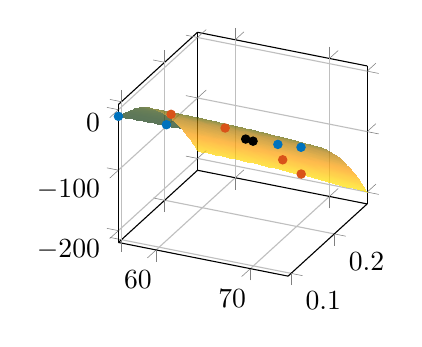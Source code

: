 % This file was created by matlab2tikz.
%
\definecolor{mycolor1}{rgb}{0.0,0.447,0.741}%
\definecolor{mycolor2}{rgb}{0.85,0.325,0.098}%
%
\begin{tikzpicture}

\begin{axis}[%
width=3.159cm,
height=3.097cm,
at={(0cm,12.903cm)},
scale only axis,
xmin=56,
xmax=74,
tick align=outside,
axis background/.style={fill=white},
xmajorgrids,
ymajorgrids,
zmajorgrids
]
\addplot3[only marks, mark=*, mark options={}, mark size=1.5pt, color=mycolor1, fill=mycolor1] table[row sep=crcr]{%
x	y	z\\
74	0.123	-26.035\\
72	0.113	-20.988\\
61	0.095	-10.692\\
56	0.093	-10.957\\
};\label{tikz:thetas1}
\addplot3[only marks, mark=*, mark options={}, mark size=1.5pt, color=mycolor2, fill=mycolor2] table[row sep=crcr]{%
x	y	z\\
67	0.276	-191.78\\
66	0.255	-157.644\\
62	0.209	-87.42\\
57	0.193	-69.801\\
};\label{tikz:thetas2}
\addplot3[only marks, mark=*, mark options={}, mark size=1.5pt, color=black, fill=black] table[row sep=crcr]{%
x	y	z\\
69	0.104	-15.577\\
};\label{tikz:thetaidentified}
\addplot3[only marks, mark=*, mark options={}, mark size=1.5pt, color=black, fill=black] table[row sep=crcr]{%
x	y	z\\
64	0.23	-116.694\\
};
\addplot3[%
surf,
fill opacity=0.7, shader=interp, colormap={mymap}{[1pt] rgb(0pt)=(1,0.906,0); rgb(1pt)=(1,0.902,0); rgb(2pt)=(1,0.898,0); rgb(3pt)=(1,0.894,0); rgb(4pt)=(1,0.89,0); rgb(5pt)=(1,0.886,0); rgb(6pt)=(1,0.882,0); rgb(7pt)=(1,0.879,0); rgb(8pt)=(1,0.875,0); rgb(9pt)=(1,0.871,0); rgb(10pt)=(1,0.867,0); rgb(11pt)=(1,0.863,0); rgb(12pt)=(1,0.859,0); rgb(13pt)=(1,0.855,0); rgb(14pt)=(1,0.852,0); rgb(15pt)=(1,0.848,0); rgb(16pt)=(1,0.844,0); rgb(17pt)=(1,0.84,0); rgb(18pt)=(1,0.836,0); rgb(19pt)=(1,0.832,0); rgb(20pt)=(1,0.829,0); rgb(21pt)=(1,0.825,0); rgb(22pt)=(1,0.821,0); rgb(23pt)=(1,0.817,0); rgb(24pt)=(1,0.814,0); rgb(25pt)=(1,0.81,0); rgb(26pt)=(1,0.806,0); rgb(27pt)=(1,0.802,0); rgb(28pt)=(1,0.798,0); rgb(29pt)=(1,0.795,0); rgb(30pt)=(1,0.791,0); rgb(31pt)=(1,0.787,0); rgb(32pt)=(1,0.783,0); rgb(33pt)=(1,0.78,0); rgb(34pt)=(1,0.776,0); rgb(35pt)=(1,0.772,0); rgb(36pt)=(1,0.769,0); rgb(37pt)=(1,0.765,0); rgb(38pt)=(1,0.761,0); rgb(39pt)=(1,0.758,0); rgb(40pt)=(1,0.754,0); rgb(41pt)=(1,0.75,0); rgb(42pt)=(1,0.746,0); rgb(43pt)=(1,0.743,0); rgb(44pt)=(1,0.739,0); rgb(45pt)=(1,0.736,0); rgb(46pt)=(1,0.732,0); rgb(47pt)=(1,0.728,0); rgb(48pt)=(1,0.725,0); rgb(49pt)=(1,0.721,0); rgb(50pt)=(1,0.717,0); rgb(51pt)=(1,0.714,0); rgb(52pt)=(1.0,0.71,0); rgb(53pt)=(1.0,0.706,0); rgb(54pt)=(1.0,0.703,0); rgb(55pt)=(1.0,0.699,0); rgb(56pt)=(1.0,0.695,0); rgb(57pt)=(1.0,0.691,0); rgb(58pt)=(1.0,0.687,0); rgb(59pt)=(1.0,0.683,0); rgb(60pt)=(0.999,0.679,0); rgb(61pt)=(0.999,0.675,0); rgb(62pt)=(0.999,0.672,0); rgb(63pt)=(0.999,0.668,0); rgb(64pt)=(0.999,0.664,0); rgb(65pt)=(0.999,0.66,0); rgb(66pt)=(0.999,0.656,0); rgb(67pt)=(0.998,0.653,0); rgb(68pt)=(0.998,0.649,0); rgb(69pt)=(0.998,0.646,0); rgb(70pt)=(0.998,0.642,0); rgb(71pt)=(0.998,0.639,0); rgb(72pt)=(0.997,0.636,0); rgb(73pt)=(0.997,0.633,0); rgb(74pt)=(0.997,0.63,0); rgb(75pt)=(0.997,0.627,0); rgb(76pt)=(0.996,0.625,0); rgb(77pt)=(0.996,0.622,0); rgb(78pt)=(0.995,0.62,0); rgb(79pt)=(0.993,0.618,0); rgb(80pt)=(0.991,0.616,0); rgb(81pt)=(0.989,0.614,0); rgb(82pt)=(0.986,0.611,0); rgb(83pt)=(0.982,0.61,0); rgb(84pt)=(0.979,0.608,0); rgb(85pt)=(0.974,0.606,0); rgb(86pt)=(0.97,0.604,0); rgb(87pt)=(0.965,0.602,0); rgb(88pt)=(0.96,0.601,0); rgb(89pt)=(0.955,0.599,0); rgb(90pt)=(0.95,0.597,0); rgb(91pt)=(0.944,0.595,0); rgb(92pt)=(0.939,0.594,0); rgb(93pt)=(0.933,0.592,0); rgb(94pt)=(0.927,0.591,0); rgb(95pt)=(0.922,0.589,0); rgb(96pt)=(0.916,0.587,0); rgb(97pt)=(0.911,0.585,0); rgb(98pt)=(0.905,0.584,0); rgb(99pt)=(0.9,0.582,0); rgb(100pt)=(0.895,0.58,0); rgb(101pt)=(0.891,0.578,0); rgb(102pt)=(0.886,0.576,0); rgb(103pt)=(0.882,0.575,0); rgb(104pt)=(0.878,0.573,0); rgb(105pt)=(0.874,0.571,0); rgb(106pt)=(0.869,0.569,0); rgb(107pt)=(0.865,0.567,0); rgb(108pt)=(0.861,0.565,0); rgb(109pt)=(0.857,0.563,0); rgb(110pt)=(0.852,0.561,0); rgb(111pt)=(0.848,0.559,0); rgb(112pt)=(0.844,0.557,0); rgb(113pt)=(0.84,0.555,0); rgb(114pt)=(0.836,0.553,0); rgb(115pt)=(0.832,0.551,0); rgb(116pt)=(0.827,0.549,0); rgb(117pt)=(0.823,0.547,0); rgb(118pt)=(0.819,0.545,0); rgb(119pt)=(0.815,0.543,0); rgb(120pt)=(0.811,0.541,0); rgb(121pt)=(0.807,0.539,0); rgb(122pt)=(0.803,0.537,0); rgb(123pt)=(0.799,0.535,0); rgb(124pt)=(0.794,0.533,0); rgb(125pt)=(0.79,0.531,0); rgb(126pt)=(0.786,0.528,0); rgb(127pt)=(0.782,0.526,0); rgb(128pt)=(0.778,0.524,0); rgb(129pt)=(0.775,0.522,0); rgb(130pt)=(0.771,0.52,0); rgb(131pt)=(0.767,0.518,0); rgb(132pt)=(0.763,0.516,0); rgb(133pt)=(0.76,0.514,0); rgb(134pt)=(0.756,0.512,0); rgb(135pt)=(0.753,0.51,0); rgb(136pt)=(0.749,0.508,0); rgb(137pt)=(0.746,0.506,0); rgb(138pt)=(0.742,0.504,0); rgb(139pt)=(0.739,0.502,0); rgb(140pt)=(0.735,0.5,0); rgb(141pt)=(0.732,0.498,0); rgb(142pt)=(0.728,0.496,0); rgb(143pt)=(0.725,0.494,0); rgb(144pt)=(0.721,0.492,0); rgb(145pt)=(0.717,0.49,0); rgb(146pt)=(0.713,0.488,0); rgb(147pt)=(0.709,0.486,0); rgb(148pt)=(0.705,0.484,0); rgb(149pt)=(0.701,0.482,0); rgb(150pt)=(0.696,0.48,0); rgb(151pt)=(0.692,0.478,0); rgb(152pt)=(0.687,0.476,0); rgb(153pt)=(0.682,0.475,0); rgb(154pt)=(0.677,0.473,0); rgb(155pt)=(0.672,0.471,0); rgb(156pt)=(0.666,0.469,0); rgb(157pt)=(0.66,0.467,0); rgb(158pt)=(0.653,0.466,0); rgb(159pt)=(0.647,0.464,0); rgb(160pt)=(0.64,0.462,0); rgb(161pt)=(0.633,0.461,0); rgb(162pt)=(0.626,0.459,0); rgb(163pt)=(0.618,0.458,0); rgb(164pt)=(0.611,0.456,0); rgb(165pt)=(0.603,0.454,0); rgb(166pt)=(0.596,0.453,0); rgb(167pt)=(0.588,0.451,0); rgb(168pt)=(0.58,0.45,0); rgb(169pt)=(0.572,0.448,0); rgb(170pt)=(0.565,0.446,0); rgb(171pt)=(0.557,0.445,0); rgb(172pt)=(0.549,0.443,0); rgb(173pt)=(0.541,0.441,0); rgb(174pt)=(0.534,0.44,0); rgb(175pt)=(0.527,0.438,0); rgb(176pt)=(0.519,0.436,0); rgb(177pt)=(0.512,0.434,0); rgb(178pt)=(0.505,0.432,0); rgb(179pt)=(0.499,0.43,3.925e-06); rgb(180pt)=(0.492,0.429,3.5e-05); rgb(181pt)=(0.485,0.427,9.631e-05); rgb(182pt)=(0.479,0.425,0.0); rgb(183pt)=(0.472,0.423,0.0); rgb(184pt)=(0.466,0.421,0.0); rgb(185pt)=(0.459,0.419,0.001); rgb(186pt)=(0.452,0.417,0.001); rgb(187pt)=(0.446,0.414,0.001); rgb(188pt)=(0.439,0.412,0.001); rgb(189pt)=(0.433,0.41,0.002); rgb(190pt)=(0.427,0.408,0.002); rgb(191pt)=(0.42,0.406,0.002); rgb(192pt)=(0.414,0.404,0.003); rgb(193pt)=(0.407,0.402,0.003); rgb(194pt)=(0.401,0.399,0.003); rgb(195pt)=(0.395,0.397,0.004); rgb(196pt)=(0.389,0.395,0.004); rgb(197pt)=(0.383,0.393,0.004); rgb(198pt)=(0.377,0.39,0.005); rgb(199pt)=(0.371,0.388,0.005); rgb(200pt)=(0.365,0.386,0.006); rgb(201pt)=(0.359,0.383,0.006); rgb(202pt)=(0.353,0.381,0.007); rgb(203pt)=(0.347,0.379,0.007); rgb(204pt)=(0.341,0.376,0.008); rgb(205pt)=(0.335,0.374,0.008); rgb(206pt)=(0.33,0.372,0.009); rgb(207pt)=(0.324,0.369,0.01); rgb(208pt)=(0.319,0.367,0.012); rgb(209pt)=(0.313,0.364,0.013); rgb(210pt)=(0.308,0.362,0.014); rgb(211pt)=(0.302,0.359,0.016); rgb(212pt)=(0.297,0.357,0.018); rgb(213pt)=(0.292,0.354,0.02); rgb(214pt)=(0.286,0.351,0.022); rgb(215pt)=(0.281,0.349,0.024); rgb(216pt)=(0.276,0.346,0.026); rgb(217pt)=(0.271,0.344,0.028); rgb(218pt)=(0.265,0.341,0.03); rgb(219pt)=(0.26,0.338,0.032); rgb(220pt)=(0.255,0.335,0.034); rgb(221pt)=(0.25,0.333,0.036); rgb(222pt)=(0.245,0.33,0.038); rgb(223pt)=(0.24,0.327,0.04); rgb(224pt)=(0.235,0.325,0.042); rgb(225pt)=(0.23,0.322,0.044); rgb(226pt)=(0.225,0.319,0.046); rgb(227pt)=(0.22,0.317,0.048); rgb(228pt)=(0.215,0.314,0.049); rgb(229pt)=(0.21,0.311,0.05); rgb(230pt)=(0.205,0.308,0.052); rgb(231pt)=(0.201,0.306,0.053); rgb(232pt)=(0.196,0.303,0.054); rgb(233pt)=(0.191,0.3,0.055); rgb(234pt)=(0.186,0.298,0.056); rgb(235pt)=(0.181,0.295,0.057); rgb(236pt)=(0.176,0.292,0.058); rgb(237pt)=(0.172,0.289,0.06); rgb(238pt)=(0.167,0.287,0.061); rgb(239pt)=(0.162,0.284,0.062); rgb(240pt)=(0.158,0.281,0.063); rgb(241pt)=(0.153,0.278,0.064); rgb(242pt)=(0.148,0.276,0.065); rgb(243pt)=(0.144,0.273,0.066); rgb(244pt)=(0.139,0.27,0.066); rgb(245pt)=(0.135,0.267,0.067); rgb(246pt)=(0.13,0.265,0.068); rgb(247pt)=(0.125,0.262,0.069); rgb(248pt)=(0.121,0.259,0.07); rgb(249pt)=(0.116,0.256,0.071); rgb(250pt)=(0.112,0.253,0.071); rgb(251pt)=(0.108,0.251,0.072); rgb(252pt)=(0.103,0.248,0.073); rgb(253pt)=(0.099,0.245,0.073); rgb(254pt)=(0.095,0.242,0.074); rgb(255pt)=(0.09,0.239,0.075)}, mesh/rows=49]
table[row sep=crcr, point meta=\thisrow{c}] {%
%
x	y	z	c\\
56	0.093	-10.905	-10.905\\
56	0.097	-11.442	-11.442\\
56	0.1	-12.102	-12.102\\
56	0.104	-12.884	-12.884\\
56	0.108	-13.788	-13.788\\
56	0.111	-14.814	-14.814\\
56	0.115	-15.963	-15.963\\
56	0.119	-17.233	-17.233\\
56	0.122	-18.626	-18.626\\
56	0.126	-20.142	-20.142\\
56	0.13	-21.779	-21.779\\
56	0.133	-23.539	-23.539\\
56	0.137	-25.421	-25.421\\
56	0.141	-27.425	-27.425\\
56	0.144	-29.551	-29.551\\
56	0.148	-31.8	-31.8\\
56	0.152	-34.171	-34.171\\
56	0.155	-36.664	-36.664\\
56	0.159	-39.279	-39.279\\
56	0.163	-42.017	-42.017\\
56	0.166	-44.876	-44.876\\
56	0.17	-47.858	-47.858\\
56	0.174	-50.963	-50.963\\
56	0.177	-54.189	-54.189\\
56	0.181	-57.538	-57.538\\
56	0.184	-61.009	-61.009\\
56	0.188	-64.602	-64.602\\
56	0.192	-68.317	-68.317\\
56	0.195	-72.155	-72.155\\
56	0.199	-76.115	-76.115\\
56	0.203	-80.197	-80.197\\
56	0.206	-84.401	-84.401\\
56	0.21	-88.728	-88.728\\
56	0.214	-93.177	-93.177\\
56	0.217	-97.748	-97.748\\
56	0.221	-102.441	-102.441\\
56	0.225	-107.256	-107.256\\
56	0.228	-112.194	-112.194\\
56	0.232	-117.254	-117.254\\
56	0.236	-122.436	-122.436\\
56	0.239	-127.741	-127.741\\
56	0.243	-133.167	-133.167\\
56	0.247	-138.716	-138.716\\
56	0.25	-144.387	-144.387\\
56	0.254	-150.181	-150.181\\
56	0.258	-156.096	-156.096\\
56	0.261	-162.134	-162.134\\
56	0.265	-168.294	-168.294\\
56	0.269	-174.576	-174.576\\
56	0.272	-180.981	-180.981\\
56	0.276	-187.508	-187.508\\
56.375	0.093	-10.813	-10.813\\
56.375	0.097	-11.353	-11.353\\
56.375	0.1	-12.015	-12.015\\
56.375	0.104	-12.8	-12.8\\
56.375	0.108	-13.707	-13.707\\
56.375	0.111	-14.736	-14.736\\
56.375	0.115	-15.887	-15.887\\
56.375	0.119	-17.161	-17.161\\
56.375	0.122	-18.556	-18.556\\
56.375	0.126	-20.074	-20.074\\
56.375	0.13	-21.715	-21.715\\
56.375	0.133	-23.477	-23.477\\
56.375	0.137	-25.362	-25.362\\
56.375	0.141	-27.369	-27.369\\
56.375	0.144	-29.498	-29.498\\
56.375	0.148	-31.749	-31.749\\
56.375	0.152	-34.123	-34.123\\
56.375	0.155	-36.619	-36.619\\
56.375	0.159	-39.237	-39.237\\
56.375	0.163	-41.977	-41.977\\
56.375	0.166	-44.84	-44.84\\
56.375	0.17	-47.825	-47.825\\
56.375	0.174	-50.932	-50.932\\
56.375	0.177	-54.161	-54.161\\
56.375	0.181	-57.512	-57.512\\
56.375	0.184	-60.986	-60.986\\
56.375	0.188	-64.582	-64.582\\
56.375	0.192	-68.3	-68.3\\
56.375	0.195	-72.141	-72.141\\
56.375	0.199	-76.103	-76.103\\
56.375	0.203	-80.188	-80.188\\
56.375	0.206	-84.395	-84.395\\
56.375	0.21	-88.724	-88.724\\
56.375	0.214	-93.176	-93.176\\
56.375	0.217	-97.75	-97.75\\
56.375	0.221	-102.446	-102.446\\
56.375	0.225	-107.264	-107.264\\
56.375	0.228	-112.205	-112.205\\
56.375	0.232	-117.267	-117.267\\
56.375	0.236	-122.452	-122.452\\
56.375	0.239	-127.76	-127.76\\
56.375	0.243	-133.189	-133.189\\
56.375	0.247	-138.741	-138.741\\
56.375	0.25	-144.414	-144.414\\
56.375	0.254	-150.211	-150.211\\
56.375	0.258	-156.129	-156.129\\
56.375	0.261	-162.17	-162.17\\
56.375	0.265	-168.332	-168.332\\
56.375	0.269	-174.617	-174.617\\
56.375	0.272	-181.025	-181.025\\
56.375	0.276	-187.554	-187.554\\
56.75	0.093	-10.73	-10.73\\
56.75	0.097	-11.273	-11.273\\
56.75	0.1	-11.938	-11.938\\
56.75	0.104	-12.725	-12.725\\
56.75	0.108	-13.635	-13.635\\
56.75	0.111	-14.667	-14.667\\
56.75	0.115	-15.821	-15.821\\
56.75	0.119	-17.097	-17.097\\
56.75	0.122	-18.496	-18.496\\
56.75	0.126	-20.017	-20.017\\
56.75	0.13	-21.66	-21.66\\
56.75	0.133	-23.425	-23.425\\
56.75	0.137	-25.312	-25.312\\
56.75	0.141	-27.322	-27.322\\
56.75	0.144	-29.454	-29.454\\
56.75	0.148	-31.708	-31.708\\
56.75	0.152	-34.085	-34.085\\
56.75	0.155	-36.583	-36.583\\
56.75	0.159	-39.204	-39.204\\
56.75	0.163	-41.947	-41.947\\
56.75	0.166	-44.813	-44.813\\
56.75	0.17	-47.8	-47.8\\
56.75	0.174	-50.91	-50.91\\
56.75	0.177	-54.142	-54.142\\
56.75	0.181	-57.496	-57.496\\
56.75	0.184	-60.973	-60.973\\
56.75	0.188	-64.571	-64.571\\
56.75	0.192	-68.292	-68.292\\
56.75	0.195	-72.136	-72.136\\
56.75	0.199	-76.101	-76.101\\
56.75	0.203	-80.189	-80.189\\
56.75	0.206	-84.399	-84.399\\
56.75	0.21	-88.731	-88.731\\
56.75	0.214	-93.185	-93.185\\
56.75	0.217	-97.762	-97.762\\
56.75	0.221	-102.46	-102.46\\
56.75	0.225	-107.281	-107.281\\
56.75	0.228	-112.225	-112.225\\
56.75	0.232	-117.29	-117.29\\
56.75	0.236	-122.478	-122.478\\
56.75	0.239	-127.788	-127.788\\
56.75	0.243	-133.22	-133.22\\
56.75	0.247	-138.775	-138.775\\
56.75	0.25	-144.451	-144.451\\
56.75	0.254	-150.25	-150.25\\
56.75	0.258	-156.171	-156.171\\
56.75	0.261	-162.215	-162.215\\
56.75	0.265	-168.38	-168.38\\
56.75	0.269	-174.668	-174.668\\
56.75	0.272	-181.078	-181.078\\
56.75	0.276	-187.61	-187.61\\
57.125	0.093	-10.657	-10.657\\
57.125	0.097	-11.202	-11.202\\
57.125	0.1	-11.87	-11.87\\
57.125	0.104	-12.661	-12.661\\
57.125	0.108	-13.573	-13.573\\
57.125	0.111	-14.608	-14.608\\
57.125	0.115	-15.764	-15.764\\
57.125	0.119	-17.044	-17.044\\
57.125	0.122	-18.445	-18.445\\
57.125	0.126	-19.968	-19.968\\
57.125	0.13	-21.614	-21.614\\
57.125	0.133	-23.382	-23.382\\
57.125	0.137	-25.273	-25.273\\
57.125	0.141	-27.285	-27.285\\
57.125	0.144	-29.42	-29.42\\
57.125	0.148	-31.677	-31.677\\
57.125	0.152	-34.056	-34.056\\
57.125	0.155	-36.557	-36.557\\
57.125	0.159	-39.181	-39.181\\
57.125	0.163	-41.927	-41.927\\
57.125	0.166	-44.795	-44.795\\
57.125	0.17	-47.785	-47.785\\
57.125	0.174	-50.898	-50.898\\
57.125	0.177	-54.133	-54.133\\
57.125	0.181	-57.49	-57.49\\
57.125	0.184	-60.969	-60.969\\
57.125	0.188	-64.571	-64.571\\
57.125	0.192	-68.294	-68.294\\
57.125	0.195	-72.14	-72.14\\
57.125	0.199	-76.108	-76.108\\
57.125	0.203	-80.199	-80.199\\
57.125	0.206	-84.412	-84.412\\
57.125	0.21	-88.746	-88.746\\
57.125	0.214	-93.204	-93.204\\
57.125	0.217	-97.783	-97.783\\
57.125	0.221	-102.485	-102.485\\
57.125	0.225	-107.308	-107.308\\
57.125	0.228	-112.254	-112.254\\
57.125	0.232	-117.323	-117.323\\
57.125	0.236	-122.513	-122.513\\
57.125	0.239	-127.826	-127.826\\
57.125	0.243	-133.261	-133.261\\
57.125	0.247	-138.818	-138.818\\
57.125	0.25	-144.498	-144.498\\
57.125	0.254	-150.299	-150.299\\
57.125	0.258	-156.223	-156.223\\
57.125	0.261	-162.269	-162.269\\
57.125	0.265	-168.438	-168.438\\
57.125	0.269	-174.728	-174.728\\
57.125	0.272	-181.141	-181.141\\
57.125	0.276	-187.676	-187.676\\
57.5	0.093	-10.593	-10.593\\
57.5	0.097	-11.142	-11.142\\
57.5	0.1	-11.812	-11.812\\
57.5	0.104	-12.605	-12.605\\
57.5	0.108	-13.521	-13.521\\
57.5	0.111	-14.558	-14.558\\
57.5	0.115	-15.718	-15.718\\
57.5	0.119	-17.0	-17.0\\
57.5	0.122	-18.404	-18.404\\
57.5	0.126	-19.93	-19.93\\
57.5	0.13	-21.579	-21.579\\
57.5	0.133	-23.349	-23.349\\
57.5	0.137	-25.242	-25.242\\
57.5	0.141	-27.258	-27.258\\
57.5	0.144	-29.395	-29.395\\
57.5	0.148	-31.655	-31.655\\
57.5	0.152	-34.037	-34.037\\
57.5	0.155	-36.541	-36.541\\
57.5	0.159	-39.167	-39.167\\
57.5	0.163	-41.916	-41.916\\
57.5	0.166	-44.787	-44.787\\
57.5	0.17	-47.78	-47.78\\
57.5	0.174	-50.896	-50.896\\
57.5	0.177	-54.133	-54.133\\
57.5	0.181	-57.493	-57.493\\
57.5	0.184	-60.975	-60.975\\
57.5	0.188	-64.579	-64.579\\
57.5	0.192	-68.306	-68.306\\
57.5	0.195	-72.155	-72.155\\
57.5	0.199	-76.125	-76.125\\
57.5	0.203	-80.219	-80.219\\
57.5	0.206	-84.434	-84.434\\
57.5	0.21	-88.772	-88.772\\
57.5	0.214	-93.232	-93.232\\
57.5	0.217	-97.814	-97.814\\
57.5	0.221	-102.518	-102.518\\
57.5	0.225	-107.345	-107.345\\
57.5	0.228	-112.294	-112.294\\
57.5	0.232	-117.365	-117.365\\
57.5	0.236	-122.558	-122.558\\
57.5	0.239	-127.874	-127.874\\
57.5	0.243	-133.311	-133.311\\
57.5	0.247	-138.871	-138.871\\
57.5	0.25	-144.554	-144.554\\
57.5	0.254	-150.358	-150.358\\
57.5	0.258	-156.285	-156.285\\
57.5	0.261	-162.334	-162.334\\
57.5	0.265	-168.505	-168.505\\
57.5	0.269	-174.798	-174.798\\
57.5	0.272	-181.214	-181.214\\
57.5	0.276	-187.752	-187.752\\
57.875	0.093	-10.539	-10.539\\
57.875	0.097	-11.091	-11.091\\
57.875	0.1	-11.764	-11.764\\
57.875	0.104	-12.56	-12.56\\
57.875	0.108	-13.478	-13.478\\
57.875	0.111	-14.518	-14.518\\
57.875	0.115	-15.68	-15.68\\
57.875	0.119	-16.965	-16.965\\
57.875	0.122	-18.372	-18.372\\
57.875	0.126	-19.901	-19.901\\
57.875	0.13	-21.552	-21.552\\
57.875	0.133	-23.326	-23.326\\
57.875	0.137	-25.222	-25.222\\
57.875	0.141	-27.24	-27.24\\
57.875	0.144	-29.38	-29.38\\
57.875	0.148	-31.643	-31.643\\
57.875	0.152	-34.027	-34.027\\
57.875	0.155	-36.534	-36.534\\
57.875	0.159	-39.164	-39.164\\
57.875	0.163	-41.915	-41.915\\
57.875	0.166	-44.789	-44.789\\
57.875	0.17	-47.785	-47.785\\
57.875	0.174	-50.903	-50.903\\
57.875	0.177	-54.143	-54.143\\
57.875	0.181	-57.506	-57.506\\
57.875	0.184	-60.99	-60.99\\
57.875	0.188	-64.598	-64.598\\
57.875	0.192	-68.327	-68.327\\
57.875	0.195	-72.178	-72.178\\
57.875	0.199	-76.152	-76.152\\
57.875	0.203	-80.248	-80.248\\
57.875	0.206	-84.466	-84.466\\
57.875	0.21	-88.807	-88.807\\
57.875	0.214	-93.269	-93.269\\
57.875	0.217	-97.854	-97.854\\
57.875	0.221	-102.562	-102.562\\
57.875	0.225	-107.391	-107.391\\
57.875	0.228	-112.343	-112.343\\
57.875	0.232	-117.416	-117.416\\
57.875	0.236	-122.612	-122.612\\
57.875	0.239	-127.931	-127.931\\
57.875	0.243	-133.371	-133.371\\
57.875	0.247	-138.934	-138.934\\
57.875	0.25	-144.619	-144.619\\
57.875	0.254	-150.426	-150.426\\
57.875	0.258	-156.356	-156.356\\
57.875	0.261	-162.407	-162.407\\
57.875	0.265	-168.581	-168.581\\
57.875	0.269	-174.878	-174.878\\
57.875	0.272	-181.296	-181.296\\
57.875	0.276	-187.837	-187.837\\
58.25	0.093	-10.495	-10.495\\
58.25	0.097	-11.049	-11.049\\
58.25	0.1	-11.725	-11.725\\
58.25	0.104	-12.524	-12.524\\
58.25	0.108	-13.444	-13.444\\
58.25	0.111	-14.487	-14.487\\
58.25	0.115	-15.653	-15.653\\
58.25	0.119	-16.94	-16.94\\
58.25	0.122	-18.35	-18.35\\
58.25	0.126	-19.882	-19.882\\
58.25	0.13	-21.536	-21.536\\
58.25	0.133	-23.312	-23.312\\
58.25	0.137	-25.211	-25.211\\
58.25	0.141	-27.232	-27.232\\
58.25	0.144	-29.375	-29.375\\
58.25	0.148	-31.64	-31.64\\
58.25	0.152	-34.027	-34.027\\
58.25	0.155	-36.537	-36.537\\
58.25	0.159	-39.169	-39.169\\
58.25	0.163	-41.923	-41.923\\
58.25	0.166	-44.8	-44.8\\
58.25	0.17	-47.799	-47.799\\
58.25	0.174	-50.919	-50.919\\
58.25	0.177	-54.163	-54.163\\
58.25	0.181	-57.528	-57.528\\
58.25	0.184	-61.016	-61.016\\
58.25	0.188	-64.625	-64.625\\
58.25	0.192	-68.358	-68.358\\
58.25	0.195	-72.212	-72.212\\
58.25	0.199	-76.188	-76.188\\
58.25	0.203	-80.287	-80.287\\
58.25	0.206	-84.508	-84.508\\
58.25	0.21	-88.851	-88.851\\
58.25	0.214	-93.317	-93.317\\
58.25	0.217	-97.905	-97.905\\
58.25	0.221	-102.614	-102.614\\
58.25	0.225	-107.447	-107.447\\
58.25	0.228	-112.401	-112.401\\
58.25	0.232	-117.478	-117.478\\
58.25	0.236	-122.676	-122.676\\
58.25	0.239	-127.998	-127.998\\
58.25	0.243	-133.441	-133.441\\
58.25	0.247	-139.006	-139.006\\
58.25	0.25	-144.694	-144.694\\
58.25	0.254	-150.504	-150.504\\
58.25	0.258	-156.436	-156.436\\
58.25	0.261	-162.491	-162.491\\
58.25	0.265	-168.668	-168.668\\
58.25	0.269	-174.967	-174.967\\
58.25	0.272	-181.388	-181.388\\
58.25	0.276	-187.931	-187.931\\
58.625	0.093	-10.46	-10.46\\
58.625	0.097	-11.017	-11.017\\
58.625	0.1	-11.696	-11.696\\
58.625	0.104	-12.497	-12.497\\
58.625	0.108	-13.421	-13.421\\
58.625	0.111	-14.467	-14.467\\
58.625	0.115	-15.635	-15.635\\
58.625	0.119	-16.925	-16.925\\
58.625	0.122	-18.337	-18.337\\
58.625	0.126	-19.872	-19.872\\
58.625	0.13	-21.529	-21.529\\
58.625	0.133	-23.308	-23.308\\
58.625	0.137	-25.209	-25.209\\
58.625	0.141	-27.233	-27.233\\
58.625	0.144	-29.379	-29.379\\
58.625	0.148	-31.647	-31.647\\
58.625	0.152	-34.037	-34.037\\
58.625	0.155	-36.55	-36.55\\
58.625	0.159	-39.184	-39.184\\
58.625	0.163	-41.941	-41.941\\
58.625	0.166	-44.821	-44.821\\
58.625	0.17	-47.822	-47.822\\
58.625	0.174	-50.946	-50.946\\
58.625	0.177	-54.192	-54.192\\
58.625	0.181	-57.56	-57.56\\
58.625	0.184	-61.05	-61.05\\
58.625	0.188	-64.663	-64.663\\
58.625	0.192	-68.398	-68.398\\
58.625	0.195	-72.255	-72.255\\
58.625	0.199	-76.234	-76.234\\
58.625	0.203	-80.336	-80.336\\
58.625	0.206	-84.56	-84.56\\
58.625	0.21	-88.906	-88.906\\
58.625	0.214	-93.374	-93.374\\
58.625	0.217	-97.964	-97.964\\
58.625	0.221	-102.677	-102.677\\
58.625	0.225	-107.512	-107.512\\
58.625	0.228	-112.469	-112.469\\
58.625	0.232	-117.548	-117.548\\
58.625	0.236	-122.75	-122.75\\
58.625	0.239	-128.074	-128.074\\
58.625	0.243	-133.52	-133.52\\
58.625	0.247	-139.088	-139.088\\
58.625	0.25	-144.779	-144.779\\
58.625	0.254	-150.592	-150.592\\
58.625	0.258	-156.527	-156.527\\
58.625	0.261	-162.584	-162.584\\
58.625	0.265	-168.763	-168.763\\
58.625	0.269	-175.065	-175.065\\
58.625	0.272	-181.489	-181.489\\
58.625	0.276	-188.035	-188.035\\
59	0.093	-10.435	-10.435\\
59	0.097	-10.995	-10.995\\
59	0.1	-11.676	-11.676\\
59	0.104	-12.481	-12.481\\
59	0.108	-13.407	-13.407\\
59	0.111	-14.455	-14.455\\
59	0.115	-15.626	-15.626\\
59	0.119	-16.919	-16.919\\
59	0.122	-18.334	-18.334\\
59	0.126	-19.872	-19.872\\
59	0.13	-21.531	-21.531\\
59	0.133	-23.313	-23.313\\
59	0.137	-25.218	-25.218\\
59	0.141	-27.244	-27.244\\
59	0.144	-29.393	-29.393\\
59	0.148	-31.663	-31.663\\
59	0.152	-34.056	-34.056\\
59	0.155	-36.572	-36.572\\
59	0.159	-39.209	-39.209\\
59	0.163	-41.969	-41.969\\
59	0.166	-44.851	-44.851\\
59	0.17	-47.855	-47.855\\
59	0.174	-50.982	-50.982\\
59	0.177	-54.231	-54.231\\
59	0.181	-57.601	-57.601\\
59	0.184	-61.095	-61.095\\
59	0.188	-64.71	-64.71\\
59	0.192	-68.448	-68.448\\
59	0.195	-72.308	-72.308\\
59	0.199	-76.29	-76.29\\
59	0.203	-80.394	-80.394\\
59	0.206	-84.621	-84.621\\
59	0.21	-88.969	-88.969\\
59	0.214	-93.44	-93.44\\
59	0.217	-98.034	-98.034\\
59	0.221	-102.749	-102.749\\
59	0.225	-107.587	-107.587\\
59	0.228	-112.547	-112.547\\
59	0.232	-117.629	-117.629\\
59	0.236	-122.833	-122.833\\
59	0.239	-128.16	-128.16\\
59	0.243	-133.609	-133.609\\
59	0.247	-139.18	-139.18\\
59	0.25	-144.873	-144.873\\
59	0.254	-150.689	-150.689\\
59	0.258	-156.627	-156.627\\
59	0.261	-162.687	-162.687\\
59	0.265	-168.869	-168.869\\
59	0.269	-175.173	-175.173\\
59	0.272	-181.6	-181.6\\
59	0.276	-188.149	-188.149\\
59.375	0.093	-10.419	-10.419\\
59.375	0.097	-10.982	-10.982\\
59.375	0.1	-11.666	-11.666\\
59.375	0.104	-12.473	-12.473\\
59.375	0.108	-13.402	-13.402\\
59.375	0.111	-14.454	-14.454\\
59.375	0.115	-15.627	-15.627\\
59.375	0.119	-16.923	-16.923\\
59.375	0.122	-18.341	-18.341\\
59.375	0.126	-19.881	-19.881\\
59.375	0.13	-21.544	-21.544\\
59.375	0.133	-23.328	-23.328\\
59.375	0.137	-25.235	-25.235\\
59.375	0.141	-27.265	-27.265\\
59.375	0.144	-29.416	-29.416\\
59.375	0.148	-31.69	-31.69\\
59.375	0.152	-34.085	-34.085\\
59.375	0.155	-36.603	-36.603\\
59.375	0.159	-39.244	-39.244\\
59.375	0.163	-42.006	-42.006\\
59.375	0.166	-44.891	-44.891\\
59.375	0.17	-47.898	-47.898\\
59.375	0.174	-51.027	-51.027\\
59.375	0.177	-54.279	-54.279\\
59.375	0.181	-57.653	-57.653\\
59.375	0.184	-61.149	-61.149\\
59.375	0.188	-64.767	-64.767\\
59.375	0.192	-68.507	-68.507\\
59.375	0.195	-72.37	-72.37\\
59.375	0.199	-76.355	-76.355\\
59.375	0.203	-80.462	-80.462\\
59.375	0.206	-84.691	-84.691\\
59.375	0.21	-89.043	-89.043\\
59.375	0.214	-93.516	-93.516\\
59.375	0.217	-98.112	-98.112\\
59.375	0.221	-102.831	-102.831\\
59.375	0.225	-107.671	-107.671\\
59.375	0.228	-112.634	-112.634\\
59.375	0.232	-117.719	-117.719\\
59.375	0.236	-122.926	-122.926\\
59.375	0.239	-128.256	-128.256\\
59.375	0.243	-133.707	-133.707\\
59.375	0.247	-139.281	-139.281\\
59.375	0.25	-144.977	-144.977\\
59.375	0.254	-150.796	-150.796\\
59.375	0.258	-156.736	-156.736\\
59.375	0.261	-162.799	-162.799\\
59.375	0.265	-168.984	-168.984\\
59.375	0.269	-175.291	-175.291\\
59.375	0.272	-181.721	-181.721\\
59.375	0.276	-188.272	-188.272\\
59.75	0.093	-10.413	-10.413\\
59.75	0.097	-10.979	-10.979\\
59.75	0.1	-11.666	-11.666\\
59.75	0.104	-12.476	-12.476\\
59.75	0.108	-13.408	-13.408\\
59.75	0.111	-14.462	-14.462\\
59.75	0.115	-15.638	-15.638\\
59.75	0.119	-16.936	-16.936\\
59.75	0.122	-18.357	-18.357\\
59.75	0.126	-19.9	-19.9\\
59.75	0.13	-21.566	-21.566\\
59.75	0.133	-23.353	-23.353\\
59.75	0.137	-25.263	-25.263\\
59.75	0.141	-27.295	-27.295\\
59.75	0.144	-29.449	-29.449\\
59.75	0.148	-31.725	-31.725\\
59.75	0.152	-34.124	-34.124\\
59.75	0.155	-36.645	-36.645\\
59.75	0.159	-39.288	-39.288\\
59.75	0.163	-42.053	-42.053\\
59.75	0.166	-44.941	-44.941\\
59.75	0.17	-47.951	-47.951\\
59.75	0.174	-51.083	-51.083\\
59.75	0.177	-54.337	-54.337\\
59.75	0.181	-57.713	-57.713\\
59.75	0.184	-61.212	-61.212\\
59.75	0.188	-64.833	-64.833\\
59.75	0.192	-68.576	-68.576\\
59.75	0.195	-72.442	-72.442\\
59.75	0.199	-76.429	-76.429\\
59.75	0.203	-80.539	-80.539\\
59.75	0.206	-84.771	-84.771\\
59.75	0.21	-89.126	-89.126\\
59.75	0.214	-93.602	-93.602\\
59.75	0.217	-98.201	-98.201\\
59.75	0.221	-102.922	-102.922\\
59.75	0.225	-107.765	-107.765\\
59.75	0.228	-112.731	-112.731\\
59.75	0.232	-117.819	-117.819\\
59.75	0.236	-123.029	-123.029\\
59.75	0.239	-128.361	-128.361\\
59.75	0.243	-133.815	-133.815\\
59.75	0.247	-139.392	-139.392\\
59.75	0.25	-145.091	-145.091\\
59.75	0.254	-150.912	-150.912\\
59.75	0.258	-156.855	-156.855\\
59.75	0.261	-162.921	-162.921\\
59.75	0.265	-169.109	-169.109\\
59.75	0.269	-175.419	-175.419\\
59.75	0.272	-181.851	-181.851\\
59.75	0.276	-188.405	-188.405\\
60.125	0.093	-10.417	-10.417\\
60.125	0.097	-10.985	-10.985\\
60.125	0.1	-11.675	-11.675\\
60.125	0.104	-12.488	-12.488\\
60.125	0.108	-13.422	-13.422\\
60.125	0.111	-14.479	-14.479\\
60.125	0.115	-15.658	-15.658\\
60.125	0.119	-16.96	-16.96\\
60.125	0.122	-18.383	-18.383\\
60.125	0.126	-19.929	-19.929\\
60.125	0.13	-21.597	-21.597\\
60.125	0.133	-23.387	-23.387\\
60.125	0.137	-25.3	-25.3\\
60.125	0.141	-27.334	-27.334\\
60.125	0.144	-29.491	-29.491\\
60.125	0.148	-31.771	-31.771\\
60.125	0.152	-34.172	-34.172\\
60.125	0.155	-36.696	-36.696\\
60.125	0.159	-39.342	-39.342\\
60.125	0.163	-42.11	-42.11\\
60.125	0.166	-45.0	-45.0\\
60.125	0.17	-48.013	-48.013\\
60.125	0.174	-51.147	-51.147\\
60.125	0.177	-54.404	-54.404\\
60.125	0.181	-57.784	-57.784\\
60.125	0.184	-61.285	-61.285\\
60.125	0.188	-64.909	-64.909\\
60.125	0.192	-68.655	-68.655\\
60.125	0.195	-72.523	-72.523\\
60.125	0.199	-76.513	-76.513\\
60.125	0.203	-80.626	-80.626\\
60.125	0.206	-84.861	-84.861\\
60.125	0.21	-89.218	-89.218\\
60.125	0.214	-93.698	-93.698\\
60.125	0.217	-98.299	-98.299\\
60.125	0.221	-103.023	-103.023\\
60.125	0.225	-107.869	-107.869\\
60.125	0.228	-112.837	-112.837\\
60.125	0.232	-117.928	-117.928\\
60.125	0.236	-123.141	-123.141\\
60.125	0.239	-128.476	-128.476\\
60.125	0.243	-133.933	-133.933\\
60.125	0.247	-139.512	-139.512\\
60.125	0.25	-145.214	-145.214\\
60.125	0.254	-151.038	-151.038\\
60.125	0.258	-156.984	-156.984\\
60.125	0.261	-163.052	-163.052\\
60.125	0.265	-169.243	-169.243\\
60.125	0.269	-175.556	-175.556\\
60.125	0.272	-181.991	-181.991\\
60.125	0.276	-188.548	-188.548\\
60.5	0.093	-10.43	-10.43\\
60.5	0.097	-11.001	-11.001\\
60.5	0.1	-11.694	-11.694\\
60.5	0.104	-12.509	-12.509\\
60.5	0.108	-13.447	-13.447\\
60.5	0.111	-14.506	-14.506\\
60.5	0.115	-15.688	-15.688\\
60.5	0.119	-16.992	-16.992\\
60.5	0.122	-18.419	-18.419\\
60.5	0.126	-19.967	-19.967\\
60.5	0.13	-21.638	-21.638\\
60.5	0.133	-23.431	-23.431\\
60.5	0.137	-25.346	-25.346\\
60.5	0.141	-27.384	-27.384\\
60.5	0.144	-29.544	-29.544\\
60.5	0.148	-31.825	-31.825\\
60.5	0.152	-34.23	-34.23\\
60.5	0.155	-36.756	-36.756\\
60.5	0.159	-39.405	-39.405\\
60.5	0.163	-42.176	-42.176\\
60.5	0.166	-45.069	-45.069\\
60.5	0.17	-48.084	-48.084\\
60.5	0.174	-51.222	-51.222\\
60.5	0.177	-54.482	-54.482\\
60.5	0.181	-57.864	-57.864\\
60.5	0.184	-61.368	-61.368\\
60.5	0.188	-64.994	-64.994\\
60.5	0.192	-68.743	-68.743\\
60.5	0.195	-72.614	-72.614\\
60.5	0.199	-76.607	-76.607\\
60.5	0.203	-80.723	-80.723\\
60.5	0.206	-84.96	-84.96\\
60.5	0.21	-89.32	-89.32\\
60.5	0.214	-93.802	-93.802\\
60.5	0.217	-98.407	-98.407\\
60.5	0.221	-103.133	-103.133\\
60.5	0.225	-107.982	-107.982\\
60.5	0.228	-112.953	-112.953\\
60.5	0.232	-118.047	-118.047\\
60.5	0.236	-123.262	-123.262\\
60.5	0.239	-128.6	-128.6\\
60.5	0.243	-134.06	-134.06\\
60.5	0.247	-139.642	-139.642\\
60.5	0.25	-145.347	-145.347\\
60.5	0.254	-151.173	-151.173\\
60.5	0.258	-157.122	-157.122\\
60.5	0.261	-163.193	-163.193\\
60.5	0.265	-169.387	-169.387\\
60.5	0.269	-175.702	-175.702\\
60.5	0.272	-182.14	-182.14\\
60.5	0.276	-188.7	-188.7\\
60.875	0.093	-10.453	-10.453\\
60.875	0.097	-11.027	-11.027\\
60.875	0.1	-11.722	-11.722\\
60.875	0.104	-12.54	-12.54\\
60.875	0.108	-13.481	-13.481\\
60.875	0.111	-14.543	-14.543\\
60.875	0.115	-15.728	-15.728\\
60.875	0.119	-17.035	-17.035\\
60.875	0.122	-18.464	-18.464\\
60.875	0.126	-20.015	-20.015\\
60.875	0.13	-21.689	-21.689\\
60.875	0.133	-23.484	-23.484\\
60.875	0.137	-25.402	-25.402\\
60.875	0.141	-27.443	-27.443\\
60.875	0.144	-29.605	-29.605\\
60.875	0.148	-31.89	-31.89\\
60.875	0.152	-34.297	-34.297\\
60.875	0.155	-36.826	-36.826\\
60.875	0.159	-39.478	-39.478\\
60.875	0.163	-42.251	-42.251\\
60.875	0.166	-45.147	-45.147\\
60.875	0.17	-48.165	-48.165\\
60.875	0.174	-51.306	-51.306\\
60.875	0.177	-54.568	-54.568\\
60.875	0.181	-57.953	-57.953\\
60.875	0.184	-61.46	-61.46\\
60.875	0.188	-65.089	-65.089\\
60.875	0.192	-68.841	-68.841\\
60.875	0.195	-72.715	-72.715\\
60.875	0.199	-76.711	-76.711\\
60.875	0.203	-80.829	-80.829\\
60.875	0.206	-85.069	-85.069\\
60.875	0.21	-89.432	-89.432\\
60.875	0.214	-93.917	-93.917\\
60.875	0.217	-98.524	-98.524\\
60.875	0.221	-103.253	-103.253\\
60.875	0.225	-108.105	-108.105\\
60.875	0.228	-113.079	-113.079\\
60.875	0.232	-118.175	-118.175\\
60.875	0.236	-123.393	-123.393\\
60.875	0.239	-128.734	-128.734\\
60.875	0.243	-134.197	-134.197\\
60.875	0.247	-139.782	-139.782\\
60.875	0.25	-145.489	-145.489\\
60.875	0.254	-151.318	-151.318\\
60.875	0.258	-157.27	-157.27\\
60.875	0.261	-163.344	-163.344\\
60.875	0.265	-169.54	-169.54\\
60.875	0.269	-175.858	-175.858\\
60.875	0.272	-182.299	-182.299\\
60.875	0.276	-188.862	-188.862\\
61.25	0.093	-10.486	-10.486\\
61.25	0.097	-11.062	-11.062\\
61.25	0.1	-11.76	-11.76\\
61.25	0.104	-12.581	-12.581\\
61.25	0.108	-13.524	-13.524\\
61.25	0.111	-14.589	-14.589\\
61.25	0.115	-15.777	-15.777\\
61.25	0.119	-17.086	-17.086\\
61.25	0.122	-18.518	-18.518\\
61.25	0.126	-20.072	-20.072\\
61.25	0.13	-21.749	-21.749\\
61.25	0.133	-23.547	-23.547\\
61.25	0.137	-25.468	-25.468\\
61.25	0.141	-27.511	-27.511\\
61.25	0.144	-29.677	-29.677\\
61.25	0.148	-31.964	-31.964\\
61.25	0.152	-34.374	-34.374\\
61.25	0.155	-36.906	-36.906\\
61.25	0.159	-39.56	-39.56\\
61.25	0.163	-42.336	-42.336\\
61.25	0.166	-45.235	-45.235\\
61.25	0.17	-48.256	-48.256\\
61.25	0.174	-51.399	-51.399\\
61.25	0.177	-54.665	-54.665\\
61.25	0.181	-58.052	-58.052\\
61.25	0.184	-61.562	-61.562\\
61.25	0.188	-65.194	-65.194\\
61.25	0.192	-68.948	-68.948\\
61.25	0.195	-72.825	-72.825\\
61.25	0.199	-76.824	-76.824\\
61.25	0.203	-80.945	-80.945\\
61.25	0.206	-85.188	-85.188\\
61.25	0.21	-89.553	-89.553\\
61.25	0.214	-94.041	-94.041\\
61.25	0.217	-98.651	-98.651\\
61.25	0.221	-103.383	-103.383\\
61.25	0.225	-108.238	-108.238\\
61.25	0.228	-113.214	-113.214\\
61.25	0.232	-118.313	-118.313\\
61.25	0.236	-123.534	-123.534\\
61.25	0.239	-128.877	-128.877\\
61.25	0.243	-134.343	-134.343\\
61.25	0.247	-139.931	-139.931\\
61.25	0.25	-145.641	-145.641\\
61.25	0.254	-151.473	-151.473\\
61.25	0.258	-157.427	-157.427\\
61.25	0.261	-163.504	-163.504\\
61.25	0.265	-169.703	-169.703\\
61.25	0.269	-176.024	-176.024\\
61.25	0.272	-182.468	-182.468\\
61.25	0.276	-189.033	-189.033\\
61.625	0.093	-10.528	-10.528\\
61.625	0.097	-11.107	-11.107\\
61.625	0.1	-11.808	-11.808\\
61.625	0.104	-12.631	-12.631\\
61.625	0.108	-13.577	-13.577\\
61.625	0.111	-14.645	-14.645\\
61.625	0.115	-15.835	-15.835\\
61.625	0.119	-17.148	-17.148\\
61.625	0.122	-18.583	-18.583\\
61.625	0.126	-20.139	-20.139\\
61.625	0.13	-21.819	-21.819\\
61.625	0.133	-23.62	-23.62\\
61.625	0.137	-25.544	-25.544\\
61.625	0.141	-27.589	-27.589\\
61.625	0.144	-29.757	-29.757\\
61.625	0.148	-32.048	-32.048\\
61.625	0.152	-34.46	-34.46\\
61.625	0.155	-36.995	-36.995\\
61.625	0.159	-39.652	-39.652\\
61.625	0.163	-42.431	-42.431\\
61.625	0.166	-45.333	-45.333\\
61.625	0.17	-48.356	-48.356\\
61.625	0.174	-51.502	-51.502\\
61.625	0.177	-54.771	-54.771\\
61.625	0.181	-58.161	-58.161\\
61.625	0.184	-61.674	-61.674\\
61.625	0.188	-65.308	-65.308\\
61.625	0.192	-69.065	-69.065\\
61.625	0.195	-72.945	-72.945\\
61.625	0.199	-76.946	-76.946\\
61.625	0.203	-81.07	-81.07\\
61.625	0.206	-85.316	-85.316\\
61.625	0.21	-89.684	-89.684\\
61.625	0.214	-94.175	-94.175\\
61.625	0.217	-98.788	-98.788\\
61.625	0.221	-103.522	-103.522\\
61.625	0.225	-108.38	-108.38\\
61.625	0.228	-113.359	-113.359\\
61.625	0.232	-118.461	-118.461\\
61.625	0.236	-123.685	-123.685\\
61.625	0.239	-129.031	-129.031\\
61.625	0.243	-134.499	-134.499\\
61.625	0.247	-140.089	-140.089\\
61.625	0.25	-145.802	-145.802\\
61.625	0.254	-151.637	-151.637\\
61.625	0.258	-157.595	-157.595\\
61.625	0.261	-163.674	-163.674\\
61.625	0.265	-169.876	-169.876\\
61.625	0.269	-176.2	-176.2\\
61.625	0.272	-182.646	-182.646\\
61.625	0.276	-189.214	-189.214\\
62	0.093	-10.579	-10.579\\
62	0.097	-11.161	-11.161\\
62	0.1	-11.865	-11.865\\
62	0.104	-12.691	-12.691\\
62	0.108	-13.64	-13.64\\
62	0.111	-14.711	-14.711\\
62	0.115	-15.904	-15.904\\
62	0.119	-17.219	-17.219\\
62	0.122	-18.656	-18.656\\
62	0.126	-20.216	-20.216\\
62	0.13	-21.898	-21.898\\
62	0.133	-23.702	-23.702\\
62	0.137	-25.629	-25.629\\
62	0.141	-27.677	-27.677\\
62	0.144	-29.848	-29.848\\
62	0.148	-32.141	-32.141\\
62	0.152	-34.556	-34.556\\
62	0.155	-37.094	-37.094\\
62	0.159	-39.754	-39.754\\
62	0.163	-42.536	-42.536\\
62	0.166	-45.44	-45.44\\
62	0.17	-48.466	-48.466\\
62	0.174	-51.615	-51.615\\
62	0.177	-54.886	-54.886\\
62	0.181	-58.279	-58.279\\
62	0.184	-61.795	-61.795\\
62	0.188	-65.432	-65.432\\
62	0.192	-69.192	-69.192\\
62	0.195	-73.074	-73.074\\
62	0.199	-77.079	-77.079\\
62	0.203	-81.205	-81.205\\
62	0.206	-85.454	-85.454\\
62	0.21	-89.825	-89.825\\
62	0.214	-94.318	-94.318\\
62	0.217	-98.934	-98.934\\
62	0.221	-103.671	-103.671\\
62	0.225	-108.531	-108.531\\
62	0.228	-113.513	-113.513\\
62	0.232	-118.618	-118.618\\
62	0.236	-123.844	-123.844\\
62	0.239	-129.193	-129.193\\
62	0.243	-134.664	-134.664\\
62	0.247	-140.258	-140.258\\
62	0.25	-145.973	-145.973\\
62	0.254	-151.811	-151.811\\
62	0.258	-157.771	-157.771\\
62	0.261	-163.853	-163.853\\
62	0.265	-170.058	-170.058\\
62	0.269	-176.385	-176.385\\
62	0.272	-182.834	-182.834\\
62	0.276	-189.405	-189.405\\
62.375	0.093	-10.64	-10.64\\
62.375	0.097	-11.225	-11.225\\
62.375	0.1	-11.932	-11.932\\
62.375	0.104	-12.761	-12.761\\
62.375	0.108	-13.712	-13.712\\
62.375	0.111	-14.786	-14.786\\
62.375	0.115	-15.982	-15.982\\
62.375	0.119	-17.3	-17.3\\
62.375	0.122	-18.74	-18.74\\
62.375	0.126	-20.302	-20.302\\
62.375	0.13	-21.987	-21.987\\
62.375	0.133	-23.794	-23.794\\
62.375	0.137	-25.723	-25.723\\
62.375	0.141	-27.774	-27.774\\
62.375	0.144	-29.948	-29.948\\
62.375	0.148	-32.244	-32.244\\
62.375	0.152	-34.662	-34.662\\
62.375	0.155	-37.202	-37.202\\
62.375	0.159	-39.865	-39.865\\
62.375	0.163	-42.65	-42.65\\
62.375	0.166	-45.557	-45.557\\
62.375	0.17	-48.586	-48.586\\
62.375	0.174	-51.737	-51.737\\
62.375	0.177	-55.011	-55.011\\
62.375	0.181	-58.407	-58.407\\
62.375	0.184	-61.925	-61.925\\
62.375	0.188	-65.566	-65.566\\
62.375	0.192	-69.328	-69.328\\
62.375	0.195	-73.213	-73.213\\
62.375	0.199	-77.22	-77.22\\
62.375	0.203	-81.35	-81.35\\
62.375	0.206	-85.601	-85.601\\
62.375	0.21	-89.975	-89.975\\
62.375	0.214	-94.471	-94.471\\
62.375	0.217	-99.089	-99.089\\
62.375	0.221	-103.83	-103.83\\
62.375	0.225	-108.693	-108.693\\
62.375	0.228	-113.677	-113.677\\
62.375	0.232	-118.785	-118.785\\
62.375	0.236	-124.014	-124.014\\
62.375	0.239	-129.366	-129.366\\
62.375	0.243	-134.84	-134.84\\
62.375	0.247	-140.436	-140.436\\
62.375	0.25	-146.154	-146.154\\
62.375	0.254	-151.995	-151.995\\
62.375	0.258	-157.957	-157.957\\
62.375	0.261	-164.043	-164.043\\
62.375	0.265	-170.25	-170.25\\
62.375	0.269	-176.579	-176.579\\
62.375	0.272	-183.031	-183.031\\
62.375	0.276	-189.605	-189.605\\
62.75	0.093	-10.711	-10.711\\
62.75	0.097	-11.299	-11.299\\
62.75	0.1	-12.008	-12.008\\
62.75	0.104	-12.84	-12.84\\
62.75	0.108	-13.794	-13.794\\
62.75	0.111	-14.871	-14.871\\
62.75	0.115	-16.069	-16.069\\
62.75	0.119	-17.39	-17.39\\
62.75	0.122	-18.833	-18.833\\
62.75	0.126	-20.398	-20.398\\
62.75	0.13	-22.086	-22.086\\
62.75	0.133	-23.895	-23.895\\
62.75	0.137	-25.827	-25.827\\
62.75	0.141	-27.881	-27.881\\
62.75	0.144	-30.058	-30.058\\
62.75	0.148	-32.356	-32.356\\
62.75	0.152	-34.777	-34.777\\
62.75	0.155	-37.32	-37.32\\
62.75	0.159	-39.986	-39.986\\
62.75	0.163	-42.773	-42.773\\
62.75	0.166	-45.683	-45.683\\
62.75	0.17	-48.715	-48.715\\
62.75	0.174	-51.869	-51.869\\
62.75	0.177	-55.146	-55.146\\
62.75	0.181	-58.545	-58.545\\
62.75	0.184	-62.066	-62.066\\
62.75	0.188	-65.709	-65.709\\
62.75	0.192	-69.474	-69.474\\
62.75	0.195	-73.362	-73.362\\
62.75	0.199	-77.372	-77.372\\
62.75	0.203	-81.504	-81.504\\
62.75	0.206	-85.758	-85.758\\
62.75	0.21	-90.135	-90.135\\
62.75	0.214	-94.634	-94.634\\
62.75	0.217	-99.255	-99.255\\
62.75	0.221	-103.998	-103.998\\
62.75	0.225	-108.863	-108.863\\
62.75	0.228	-113.851	-113.851\\
62.75	0.232	-118.961	-118.961\\
62.75	0.236	-124.193	-124.193\\
62.75	0.239	-129.548	-129.548\\
62.75	0.243	-135.024	-135.024\\
62.75	0.247	-140.623	-140.623\\
62.75	0.25	-146.344	-146.344\\
62.75	0.254	-152.188	-152.188\\
62.75	0.258	-158.153	-158.153\\
62.75	0.261	-164.241	-164.241\\
62.75	0.265	-170.451	-170.451\\
62.75	0.269	-176.783	-176.783\\
62.75	0.272	-183.238	-183.238\\
62.75	0.276	-189.815	-189.815\\
63.125	0.093	-10.792	-10.792\\
63.125	0.097	-11.382	-11.382\\
63.125	0.1	-12.094	-12.094\\
63.125	0.104	-12.929	-12.929\\
63.125	0.108	-13.886	-13.886\\
63.125	0.111	-14.965	-14.965\\
63.125	0.115	-16.166	-16.166\\
63.125	0.119	-17.49	-17.49\\
63.125	0.122	-18.935	-18.935\\
63.125	0.126	-20.504	-20.504\\
63.125	0.13	-22.194	-22.194\\
63.125	0.133	-24.006	-24.006\\
63.125	0.137	-25.941	-25.941\\
63.125	0.141	-27.998	-27.998\\
63.125	0.144	-30.177	-30.177\\
63.125	0.148	-32.479	-32.479\\
63.125	0.152	-34.902	-34.902\\
63.125	0.155	-37.448	-37.448\\
63.125	0.159	-40.116	-40.116\\
63.125	0.163	-42.907	-42.907\\
63.125	0.166	-45.819	-45.819\\
63.125	0.17	-48.854	-48.854\\
63.125	0.174	-52.011	-52.011\\
63.125	0.177	-55.29	-55.29\\
63.125	0.181	-58.692	-58.692\\
63.125	0.184	-62.215	-62.215\\
63.125	0.188	-65.861	-65.861\\
63.125	0.192	-69.63	-69.63\\
63.125	0.195	-73.52	-73.52\\
63.125	0.199	-77.533	-77.533\\
63.125	0.203	-81.668	-81.668\\
63.125	0.206	-85.925	-85.925\\
63.125	0.21	-90.304	-90.304\\
63.125	0.214	-94.806	-94.806\\
63.125	0.217	-99.429	-99.429\\
63.125	0.221	-104.176	-104.176\\
63.125	0.225	-109.044	-109.044\\
63.125	0.228	-114.034	-114.034\\
63.125	0.232	-119.147	-119.147\\
63.125	0.236	-124.382	-124.382\\
63.125	0.239	-129.739	-129.739\\
63.125	0.243	-135.219	-135.219\\
63.125	0.247	-140.82	-140.82\\
63.125	0.25	-146.544	-146.544\\
63.125	0.254	-152.39	-152.39\\
63.125	0.258	-158.359	-158.359\\
63.125	0.261	-164.449	-164.449\\
63.125	0.265	-170.662	-170.662\\
63.125	0.269	-176.997	-176.997\\
63.125	0.272	-183.455	-183.455\\
63.125	0.276	-190.034	-190.034\\
63.5	0.093	-10.882	-10.882\\
63.5	0.097	-11.475	-11.475\\
63.5	0.1	-12.19	-12.19\\
63.5	0.104	-13.027	-13.027\\
63.5	0.108	-13.987	-13.987\\
63.5	0.111	-15.069	-15.069\\
63.5	0.115	-16.273	-16.273\\
63.5	0.119	-17.599	-17.599\\
63.5	0.122	-19.048	-19.048\\
63.5	0.126	-20.619	-20.619\\
63.5	0.13	-22.312	-22.312\\
63.5	0.133	-24.127	-24.127\\
63.5	0.137	-26.064	-26.064\\
63.5	0.141	-28.124	-28.124\\
63.5	0.144	-30.306	-30.306\\
63.5	0.148	-32.61	-32.61\\
63.5	0.152	-35.037	-35.037\\
63.5	0.155	-37.585	-37.585\\
63.5	0.159	-40.256	-40.256\\
63.5	0.163	-43.049	-43.049\\
63.5	0.166	-45.965	-45.965\\
63.5	0.17	-49.002	-49.002\\
63.5	0.174	-52.162	-52.162\\
63.5	0.177	-55.444	-55.444\\
63.5	0.181	-58.848	-58.848\\
63.5	0.184	-62.375	-62.375\\
63.5	0.188	-66.024	-66.024\\
63.5	0.192	-69.795	-69.795\\
63.5	0.195	-73.688	-73.688\\
63.5	0.199	-77.703	-77.703\\
63.5	0.203	-81.841	-81.841\\
63.5	0.206	-86.101	-86.101\\
63.5	0.21	-90.483	-90.483\\
63.5	0.214	-94.987	-94.987\\
63.5	0.217	-99.614	-99.614\\
63.5	0.221	-104.363	-104.363\\
63.5	0.225	-109.234	-109.234\\
63.5	0.228	-114.227	-114.227\\
63.5	0.232	-119.343	-119.343\\
63.5	0.236	-124.58	-124.58\\
63.5	0.239	-129.94	-129.94\\
63.5	0.243	-135.423	-135.423\\
63.5	0.247	-141.027	-141.027\\
63.5	0.25	-146.754	-146.754\\
63.5	0.254	-152.603	-152.603\\
63.5	0.258	-158.574	-158.574\\
63.5	0.261	-164.667	-164.667\\
63.5	0.265	-170.883	-170.883\\
63.5	0.269	-177.221	-177.221\\
63.5	0.272	-183.681	-183.681\\
63.5	0.276	-190.263	-190.263\\
63.875	0.093	-10.981	-10.981\\
63.875	0.097	-11.577	-11.577\\
63.875	0.1	-12.295	-12.295\\
63.875	0.104	-13.135	-13.135\\
63.875	0.108	-14.098	-14.098\\
63.875	0.111	-15.182	-15.182\\
63.875	0.115	-16.389	-16.389\\
63.875	0.119	-17.718	-17.718\\
63.875	0.122	-19.17	-19.17\\
63.875	0.126	-20.743	-20.743\\
63.875	0.13	-22.439	-22.439\\
63.875	0.133	-24.257	-24.257\\
63.875	0.137	-26.197	-26.197\\
63.875	0.141	-28.26	-28.26\\
63.875	0.144	-30.445	-30.445\\
63.875	0.148	-32.751	-32.751\\
63.875	0.152	-35.181	-35.181\\
63.875	0.155	-37.732	-37.732\\
63.875	0.159	-40.406	-40.406\\
63.875	0.163	-43.202	-43.202\\
63.875	0.166	-46.12	-46.12\\
63.875	0.17	-49.16	-49.16\\
63.875	0.174	-52.323	-52.323\\
63.875	0.177	-55.608	-55.608\\
63.875	0.181	-59.015	-59.015\\
63.875	0.184	-62.544	-62.544\\
63.875	0.188	-66.195	-66.195\\
63.875	0.192	-69.969	-69.969\\
63.875	0.195	-73.865	-73.865\\
63.875	0.199	-77.883	-77.883\\
63.875	0.203	-82.024	-82.024\\
63.875	0.206	-86.287	-86.287\\
63.875	0.21	-90.671	-90.671\\
63.875	0.214	-95.179	-95.179\\
63.875	0.217	-99.808	-99.808\\
63.875	0.221	-104.56	-104.56\\
63.875	0.225	-109.433	-109.433\\
63.875	0.228	-114.43	-114.43\\
63.875	0.232	-119.548	-119.548\\
63.875	0.236	-124.788	-124.788\\
63.875	0.239	-130.151	-130.151\\
63.875	0.243	-135.636	-135.636\\
63.875	0.247	-141.243	-141.243\\
63.875	0.25	-146.973	-146.973\\
63.875	0.254	-152.825	-152.825\\
63.875	0.258	-158.798	-158.798\\
63.875	0.261	-164.895	-164.895\\
63.875	0.265	-171.113	-171.113\\
63.875	0.269	-177.454	-177.454\\
63.875	0.272	-183.916	-183.916\\
63.875	0.276	-190.502	-190.502\\
64.25	0.093	-11.09	-11.09\\
64.25	0.097	-11.689	-11.689\\
64.25	0.1	-12.41	-12.41\\
64.25	0.104	-13.253	-13.253\\
64.25	0.108	-14.218	-14.218\\
64.25	0.111	-15.305	-15.305\\
64.25	0.115	-16.515	-16.515\\
64.25	0.119	-17.847	-17.847\\
64.25	0.122	-19.301	-19.301\\
64.25	0.126	-20.877	-20.877\\
64.25	0.13	-22.576	-22.576\\
64.25	0.133	-24.397	-24.397\\
64.25	0.137	-26.34	-26.34\\
64.25	0.141	-28.405	-28.405\\
64.25	0.144	-30.593	-30.593\\
64.25	0.148	-32.902	-32.902\\
64.25	0.152	-35.334	-35.334\\
64.25	0.155	-37.889	-37.889\\
64.25	0.159	-40.565	-40.565\\
64.25	0.163	-43.364	-43.364\\
64.25	0.166	-46.285	-46.285\\
64.25	0.17	-49.328	-49.328\\
64.25	0.174	-52.493	-52.493\\
64.25	0.177	-55.781	-55.781\\
64.25	0.181	-59.191	-59.191\\
64.25	0.184	-62.723	-62.723\\
64.25	0.188	-66.377	-66.377\\
64.25	0.192	-70.153	-70.153\\
64.25	0.195	-74.052	-74.052\\
64.25	0.199	-78.073	-78.073\\
64.25	0.203	-82.216	-82.216\\
64.25	0.206	-86.482	-86.482\\
64.25	0.21	-90.87	-90.87\\
64.25	0.214	-95.38	-95.38\\
64.25	0.217	-100.012	-100.012\\
64.25	0.221	-104.766	-104.766\\
64.25	0.225	-109.643	-109.643\\
64.25	0.228	-114.642	-114.642\\
64.25	0.232	-119.763	-119.763\\
64.25	0.236	-125.006	-125.006\\
64.25	0.239	-130.371	-130.371\\
64.25	0.243	-135.859	-135.859\\
64.25	0.247	-141.469	-141.469\\
64.25	0.25	-147.202	-147.202\\
64.25	0.254	-153.056	-153.056\\
64.25	0.258	-159.033	-159.033\\
64.25	0.261	-165.132	-165.132\\
64.25	0.265	-171.353	-171.353\\
64.25	0.269	-177.696	-177.696\\
64.25	0.272	-184.162	-184.162\\
64.25	0.276	-190.75	-190.75\\
64.625	0.093	-11.209	-11.209\\
64.625	0.097	-11.81	-11.81\\
64.625	0.1	-12.534	-12.534\\
64.625	0.104	-13.38	-13.38\\
64.625	0.108	-14.348	-14.348\\
64.625	0.111	-15.438	-15.438\\
64.625	0.115	-16.65	-16.65\\
64.625	0.119	-17.985	-17.985\\
64.625	0.122	-19.442	-19.442\\
64.625	0.126	-21.021	-21.021\\
64.625	0.13	-22.722	-22.722\\
64.625	0.133	-24.546	-24.546\\
64.625	0.137	-26.492	-26.492\\
64.625	0.141	-28.56	-28.56\\
64.625	0.144	-30.75	-30.75\\
64.625	0.148	-33.063	-33.063\\
64.625	0.152	-35.498	-35.498\\
64.625	0.155	-38.055	-38.055\\
64.625	0.159	-40.734	-40.734\\
64.625	0.163	-43.535	-43.535\\
64.625	0.166	-46.459	-46.459\\
64.625	0.17	-49.505	-49.505\\
64.625	0.174	-52.673	-52.673\\
64.625	0.177	-55.963	-55.963\\
64.625	0.181	-59.376	-59.376\\
64.625	0.184	-62.911	-62.911\\
64.625	0.188	-66.568	-66.568\\
64.625	0.192	-70.347	-70.347\\
64.625	0.195	-74.249	-74.249\\
64.625	0.199	-78.273	-78.273\\
64.625	0.203	-82.419	-82.419\\
64.625	0.206	-86.687	-86.687\\
64.625	0.21	-91.077	-91.077\\
64.625	0.214	-95.59	-95.59\\
64.625	0.217	-100.225	-100.225\\
64.625	0.221	-104.982	-104.982\\
64.625	0.225	-109.862	-109.862\\
64.625	0.228	-114.863	-114.863\\
64.625	0.232	-119.987	-119.987\\
64.625	0.236	-125.233	-125.233\\
64.625	0.239	-130.601	-130.601\\
64.625	0.243	-136.092	-136.092\\
64.625	0.247	-141.705	-141.705\\
64.625	0.25	-147.44	-147.44\\
64.625	0.254	-153.297	-153.297\\
64.625	0.258	-159.277	-159.277\\
64.625	0.261	-165.378	-165.378\\
64.625	0.265	-171.602	-171.602\\
64.625	0.269	-177.948	-177.948\\
64.625	0.272	-184.417	-184.417\\
64.625	0.276	-191.007	-191.007\\
65	0.093	-11.338	-11.338\\
65	0.097	-11.942	-11.942\\
65	0.1	-12.668	-12.668\\
65	0.104	-13.516	-13.516\\
65	0.108	-14.487	-14.487\\
65	0.111	-15.58	-15.58\\
65	0.115	-16.795	-16.795\\
65	0.119	-18.133	-18.133\\
65	0.122	-19.593	-19.593\\
65	0.126	-21.175	-21.175\\
65	0.13	-22.879	-22.879\\
65	0.133	-24.705	-24.705\\
65	0.137	-26.654	-26.654\\
65	0.141	-28.725	-28.725\\
65	0.144	-30.918	-30.918\\
65	0.148	-33.233	-33.233\\
65	0.152	-35.67	-35.67\\
65	0.155	-38.23	-38.23\\
65	0.159	-40.912	-40.912\\
65	0.163	-43.716	-43.716\\
65	0.166	-46.643	-46.643\\
65	0.17	-49.692	-49.692\\
65	0.174	-52.863	-52.863\\
65	0.177	-56.156	-56.156\\
65	0.181	-59.571	-59.571\\
65	0.184	-63.109	-63.109\\
65	0.188	-66.769	-66.769\\
65	0.192	-70.551	-70.551\\
65	0.195	-74.455	-74.455\\
65	0.199	-78.482	-78.482\\
65	0.203	-82.63	-82.63\\
65	0.206	-86.901	-86.901\\
65	0.21	-91.295	-91.295\\
65	0.214	-95.81	-95.81\\
65	0.217	-100.448	-100.448\\
65	0.221	-105.208	-105.208\\
65	0.225	-110.09	-110.09\\
65	0.228	-115.094	-115.094\\
65	0.232	-120.221	-120.221\\
65	0.236	-125.47	-125.47\\
65	0.239	-130.841	-130.841\\
65	0.243	-136.334	-136.334\\
65	0.247	-141.95	-141.95\\
65	0.25	-147.688	-147.688\\
65	0.254	-153.548	-153.548\\
65	0.258	-159.53	-159.53\\
65	0.261	-165.634	-165.634\\
65	0.265	-171.861	-171.861\\
65	0.269	-178.21	-178.21\\
65	0.272	-184.681	-184.681\\
65	0.276	-191.275	-191.275\\
65.375	0.093	-11.476	-11.476\\
65.375	0.097	-12.082	-12.082\\
65.375	0.1	-12.811	-12.811\\
65.375	0.104	-13.663	-13.663\\
65.375	0.108	-14.636	-14.636\\
65.375	0.111	-15.732	-15.732\\
65.375	0.115	-16.95	-16.95\\
65.375	0.119	-18.29	-18.29\\
65.375	0.122	-19.753	-19.753\\
65.375	0.126	-21.338	-21.338\\
65.375	0.13	-23.044	-23.044\\
65.375	0.133	-24.874	-24.874\\
65.375	0.137	-26.825	-26.825\\
65.375	0.141	-28.899	-28.899\\
65.375	0.144	-31.094	-31.094\\
65.375	0.148	-33.413	-33.413\\
65.375	0.152	-35.853	-35.853\\
65.375	0.155	-38.415	-38.415\\
65.375	0.159	-41.1	-41.1\\
65.375	0.163	-43.907	-43.907\\
65.375	0.166	-46.836	-46.836\\
65.375	0.17	-49.888	-49.888\\
65.375	0.174	-53.062	-53.062\\
65.375	0.177	-56.358	-56.358\\
65.375	0.181	-59.776	-59.776\\
65.375	0.184	-63.316	-63.316\\
65.375	0.188	-66.979	-66.979\\
65.375	0.192	-70.764	-70.764\\
65.375	0.195	-74.671	-74.671\\
65.375	0.199	-78.7	-78.7\\
65.375	0.203	-82.852	-82.852\\
65.375	0.206	-87.126	-87.126\\
65.375	0.21	-91.522	-91.522\\
65.375	0.214	-96.04	-96.04\\
65.375	0.217	-100.68	-100.68\\
65.375	0.221	-105.443	-105.443\\
65.375	0.225	-110.328	-110.328\\
65.375	0.228	-115.335	-115.335\\
65.375	0.232	-120.465	-120.465\\
65.375	0.236	-125.716	-125.716\\
65.375	0.239	-131.09	-131.09\\
65.375	0.243	-136.586	-136.586\\
65.375	0.247	-142.205	-142.205\\
65.375	0.25	-147.945	-147.945\\
65.375	0.254	-153.808	-153.808\\
65.375	0.258	-159.793	-159.793\\
65.375	0.261	-165.9	-165.9\\
65.375	0.265	-172.13	-172.13\\
65.375	0.269	-178.481	-178.481\\
65.375	0.272	-184.955	-184.955\\
65.375	0.276	-191.552	-191.552\\
65.75	0.093	-11.623	-11.623\\
65.75	0.097	-12.233	-12.233\\
65.75	0.1	-12.965	-12.965\\
65.75	0.104	-13.819	-13.819\\
65.75	0.108	-14.795	-14.795\\
65.75	0.111	-15.894	-15.894\\
65.75	0.115	-17.114	-17.114\\
65.75	0.119	-18.457	-18.457\\
65.75	0.122	-19.923	-19.923\\
65.75	0.126	-21.51	-21.51\\
65.75	0.13	-23.22	-23.22\\
65.75	0.133	-25.052	-25.052\\
65.75	0.137	-27.006	-27.006\\
65.75	0.141	-29.082	-29.082\\
65.75	0.144	-31.281	-31.281\\
65.75	0.148	-33.602	-33.602\\
65.75	0.152	-36.045	-36.045\\
65.75	0.155	-38.61	-38.61\\
65.75	0.159	-41.298	-41.298\\
65.75	0.163	-44.108	-44.108\\
65.75	0.166	-47.04	-47.04\\
65.75	0.17	-50.094	-50.094\\
65.75	0.174	-53.27	-53.27\\
65.75	0.177	-56.569	-56.569\\
65.75	0.181	-59.99	-59.99\\
65.75	0.184	-63.533	-63.533\\
65.75	0.188	-67.199	-67.199\\
65.75	0.192	-70.986	-70.986\\
65.75	0.195	-74.896	-74.896\\
65.75	0.199	-78.928	-78.928\\
65.75	0.203	-83.083	-83.083\\
65.75	0.206	-87.359	-87.359\\
65.75	0.21	-91.758	-91.758\\
65.75	0.214	-96.279	-96.279\\
65.75	0.217	-100.922	-100.922\\
65.75	0.221	-105.688	-105.688\\
65.75	0.225	-110.576	-110.576\\
65.75	0.228	-115.586	-115.586\\
65.75	0.232	-120.718	-120.718\\
65.75	0.236	-125.972	-125.972\\
65.75	0.239	-131.349	-131.349\\
65.75	0.243	-136.848	-136.848\\
65.75	0.247	-142.469	-142.469\\
65.75	0.25	-148.212	-148.212\\
65.75	0.254	-154.078	-154.078\\
65.75	0.258	-160.066	-160.066\\
65.75	0.261	-166.176	-166.176\\
65.75	0.265	-172.408	-172.408\\
65.75	0.269	-178.762	-178.762\\
65.75	0.272	-185.239	-185.239\\
65.75	0.276	-191.838	-191.838\\
66.125	0.093	-11.78	-11.78\\
66.125	0.097	-12.393	-12.393\\
66.125	0.1	-13.127	-13.127\\
66.125	0.104	-13.984	-13.984\\
66.125	0.108	-14.963	-14.963\\
66.125	0.111	-16.065	-16.065\\
66.125	0.115	-17.288	-17.288\\
66.125	0.119	-18.634	-18.634\\
66.125	0.122	-20.102	-20.102\\
66.125	0.126	-21.692	-21.692\\
66.125	0.13	-23.405	-23.405\\
66.125	0.133	-25.239	-25.239\\
66.125	0.137	-27.196	-27.196\\
66.125	0.141	-29.276	-29.276\\
66.125	0.144	-31.477	-31.477\\
66.125	0.148	-33.801	-33.801\\
66.125	0.152	-36.247	-36.247\\
66.125	0.155	-38.815	-38.815\\
66.125	0.159	-41.505	-41.505\\
66.125	0.163	-44.318	-44.318\\
66.125	0.166	-47.252	-47.252\\
66.125	0.17	-50.309	-50.309\\
66.125	0.174	-53.489	-53.489\\
66.125	0.177	-56.79	-56.79\\
66.125	0.181	-60.214	-60.214\\
66.125	0.184	-63.76	-63.76\\
66.125	0.188	-67.428	-67.428\\
66.125	0.192	-71.219	-71.219\\
66.125	0.195	-75.131	-75.131\\
66.125	0.199	-79.166	-79.166\\
66.125	0.203	-83.323	-83.323\\
66.125	0.206	-87.603	-87.603\\
66.125	0.21	-92.004	-92.004\\
66.125	0.214	-96.528	-96.528\\
66.125	0.217	-101.174	-101.174\\
66.125	0.221	-105.942	-105.942\\
66.125	0.225	-110.833	-110.833\\
66.125	0.228	-115.846	-115.846\\
66.125	0.232	-120.981	-120.981\\
66.125	0.236	-126.238	-126.238\\
66.125	0.239	-131.617	-131.617\\
66.125	0.243	-137.119	-137.119\\
66.125	0.247	-142.743	-142.743\\
66.125	0.25	-148.489	-148.489\\
66.125	0.254	-154.357	-154.357\\
66.125	0.258	-160.348	-160.348\\
66.125	0.261	-166.461	-166.461\\
66.125	0.265	-172.696	-172.696\\
66.125	0.269	-179.053	-179.053\\
66.125	0.272	-185.533	-185.533\\
66.125	0.276	-192.134	-192.134\\
66.5	0.093	-11.947	-11.947\\
66.5	0.097	-12.562	-12.562\\
66.5	0.1	-13.3	-13.3\\
66.5	0.104	-14.159	-14.159\\
66.5	0.108	-15.141	-15.141\\
66.5	0.111	-16.245	-16.245\\
66.5	0.115	-17.472	-17.472\\
66.5	0.119	-18.82	-18.82\\
66.5	0.122	-20.291	-20.291\\
66.5	0.126	-21.884	-21.884\\
66.5	0.13	-23.599	-23.599\\
66.5	0.133	-25.437	-25.437\\
66.5	0.137	-27.397	-27.397\\
66.5	0.141	-29.479	-29.479\\
66.5	0.144	-31.683	-31.683\\
66.5	0.148	-34.009	-34.009\\
66.5	0.152	-36.458	-36.458\\
66.5	0.155	-39.029	-39.029\\
66.5	0.159	-41.722	-41.722\\
66.5	0.163	-44.537	-44.537\\
66.5	0.166	-47.475	-47.475\\
66.5	0.17	-50.535	-50.535\\
66.5	0.174	-53.717	-53.717\\
66.5	0.177	-57.021	-57.021\\
66.5	0.181	-60.447	-60.447\\
66.5	0.184	-63.996	-63.996\\
66.5	0.188	-67.667	-67.667\\
66.5	0.192	-71.46	-71.46\\
66.5	0.195	-75.376	-75.376\\
66.5	0.199	-79.413	-79.413\\
66.5	0.203	-83.573	-83.573\\
66.5	0.206	-87.855	-87.855\\
66.5	0.21	-92.26	-92.26\\
66.5	0.214	-96.786	-96.786\\
66.5	0.217	-101.435	-101.435\\
66.5	0.221	-106.206	-106.206\\
66.5	0.225	-111.1	-111.1\\
66.5	0.228	-116.115	-116.115\\
66.5	0.232	-121.253	-121.253\\
66.5	0.236	-126.513	-126.513\\
66.5	0.239	-131.895	-131.895\\
66.5	0.243	-137.4	-137.4\\
66.5	0.247	-143.026	-143.026\\
66.5	0.25	-148.775	-148.775\\
66.5	0.254	-154.646	-154.646\\
66.5	0.258	-160.64	-160.64\\
66.5	0.261	-166.755	-166.755\\
66.5	0.265	-172.993	-172.993\\
66.5	0.269	-179.353	-179.353\\
66.5	0.272	-185.835	-185.835\\
66.5	0.276	-192.44	-192.44\\
66.875	0.093	-12.123	-12.123\\
66.875	0.097	-12.741	-12.741\\
66.875	0.1	-13.482	-13.482\\
66.875	0.104	-14.344	-14.344\\
66.875	0.108	-15.329	-15.329\\
66.875	0.111	-16.436	-16.436\\
66.875	0.115	-17.665	-17.665\\
66.875	0.119	-19.016	-19.016\\
66.875	0.122	-20.49	-20.49\\
66.875	0.126	-22.085	-22.085\\
66.875	0.13	-23.803	-23.803\\
66.875	0.133	-25.644	-25.644\\
66.875	0.137	-27.606	-27.606\\
66.875	0.141	-29.691	-29.691\\
66.875	0.144	-31.898	-31.898\\
66.875	0.148	-34.227	-34.227\\
66.875	0.152	-36.679	-36.679\\
66.875	0.155	-39.252	-39.252\\
66.875	0.159	-41.948	-41.948\\
66.875	0.163	-44.766	-44.766\\
66.875	0.166	-47.707	-47.707\\
66.875	0.17	-50.769	-50.769\\
66.875	0.174	-53.954	-53.954\\
66.875	0.177	-57.261	-57.261\\
66.875	0.181	-60.69	-60.69\\
66.875	0.184	-64.242	-64.242\\
66.875	0.188	-67.916	-67.916\\
66.875	0.192	-71.712	-71.712\\
66.875	0.195	-75.63	-75.63\\
66.875	0.199	-79.67	-79.67\\
66.875	0.203	-83.833	-83.833\\
66.875	0.206	-88.118	-88.118\\
66.875	0.21	-92.525	-92.525\\
66.875	0.214	-97.054	-97.054\\
66.875	0.217	-101.706	-101.706\\
66.875	0.221	-106.48	-106.48\\
66.875	0.225	-111.376	-111.376\\
66.875	0.228	-116.394	-116.394\\
66.875	0.232	-121.535	-121.535\\
66.875	0.236	-126.798	-126.798\\
66.875	0.239	-132.183	-132.183\\
66.875	0.243	-137.69	-137.69\\
66.875	0.247	-143.319	-143.319\\
66.875	0.25	-149.071	-149.071\\
66.875	0.254	-154.945	-154.945\\
66.875	0.258	-160.941	-160.941\\
66.875	0.261	-167.059	-167.059\\
66.875	0.265	-173.3	-173.3\\
66.875	0.269	-179.663	-179.663\\
66.875	0.272	-186.148	-186.148\\
66.875	0.276	-192.755	-192.755\\
67.25	0.093	-12.309	-12.309\\
67.25	0.097	-12.93	-12.93\\
67.25	0.1	-13.673	-13.673\\
67.25	0.104	-14.538	-14.538\\
67.25	0.108	-15.526	-15.526\\
67.25	0.111	-16.635	-16.635\\
67.25	0.115	-17.867	-17.867\\
67.25	0.119	-19.221	-19.221\\
67.25	0.122	-20.698	-20.698\\
67.25	0.126	-22.296	-22.296\\
67.25	0.13	-24.017	-24.017\\
67.25	0.133	-25.86	-25.86\\
67.25	0.137	-27.826	-27.826\\
67.25	0.141	-29.913	-29.913\\
67.25	0.144	-32.123	-32.123\\
67.25	0.148	-34.455	-34.455\\
67.25	0.152	-36.909	-36.909\\
67.25	0.155	-39.485	-39.485\\
67.25	0.159	-42.184	-42.184\\
67.25	0.163	-45.005	-45.005\\
67.25	0.166	-47.948	-47.948\\
67.25	0.17	-51.014	-51.014\\
67.25	0.174	-54.201	-54.201\\
67.25	0.177	-57.511	-57.511\\
67.25	0.181	-60.943	-60.943\\
67.25	0.184	-64.497	-64.497\\
67.25	0.188	-68.174	-68.174\\
67.25	0.192	-71.973	-71.973\\
67.25	0.195	-75.894	-75.894\\
67.25	0.199	-79.937	-79.937\\
67.25	0.203	-84.102	-84.102\\
67.25	0.206	-88.39	-88.39\\
67.25	0.21	-92.8	-92.8\\
67.25	0.214	-97.332	-97.332\\
67.25	0.217	-101.987	-101.987\\
67.25	0.221	-106.763	-106.763\\
67.25	0.225	-111.662	-111.662\\
67.25	0.228	-116.683	-116.683\\
67.25	0.232	-121.826	-121.826\\
67.25	0.236	-127.092	-127.092\\
67.25	0.239	-132.48	-132.48\\
67.25	0.243	-137.99	-137.99\\
67.25	0.247	-143.622	-143.622\\
67.25	0.25	-149.376	-149.376\\
67.25	0.254	-155.253	-155.253\\
67.25	0.258	-161.252	-161.252\\
67.25	0.261	-167.373	-167.373\\
67.25	0.265	-173.617	-173.617\\
67.25	0.269	-179.982	-179.982\\
67.25	0.272	-186.47	-186.47\\
67.25	0.276	-193.08	-193.08\\
67.625	0.093	-12.505	-12.505\\
67.625	0.097	-13.128	-13.128\\
67.625	0.1	-13.874	-13.874\\
67.625	0.104	-14.742	-14.742\\
67.625	0.108	-15.732	-15.732\\
67.625	0.111	-16.845	-16.845\\
67.625	0.115	-18.08	-18.08\\
67.625	0.119	-19.436	-19.436\\
67.625	0.122	-20.916	-20.916\\
67.625	0.126	-22.517	-22.517\\
67.625	0.13	-24.241	-24.241\\
67.625	0.133	-26.086	-26.086\\
67.625	0.137	-28.054	-28.054\\
67.625	0.141	-30.145	-30.145\\
67.625	0.144	-32.357	-32.357\\
67.625	0.148	-34.692	-34.692\\
67.625	0.152	-37.149	-37.149\\
67.625	0.155	-39.728	-39.728\\
67.625	0.159	-42.43	-42.43\\
67.625	0.163	-45.253	-45.253\\
67.625	0.166	-48.199	-48.199\\
67.625	0.17	-51.268	-51.268\\
67.625	0.174	-54.458	-54.458\\
67.625	0.177	-57.771	-57.771\\
67.625	0.181	-61.205	-61.205\\
67.625	0.184	-64.762	-64.762\\
67.625	0.188	-68.442	-68.442\\
67.625	0.192	-72.243	-72.243\\
67.625	0.195	-76.167	-76.167\\
67.625	0.199	-80.213	-80.213\\
67.625	0.203	-84.381	-84.381\\
67.625	0.206	-88.672	-88.672\\
67.625	0.21	-93.084	-93.084\\
67.625	0.214	-97.619	-97.619\\
67.625	0.217	-102.277	-102.277\\
67.625	0.221	-107.056	-107.056\\
67.625	0.225	-111.958	-111.958\\
67.625	0.228	-116.981	-116.981\\
67.625	0.232	-122.128	-122.128\\
67.625	0.236	-127.396	-127.396\\
67.625	0.239	-132.786	-132.786\\
67.625	0.243	-138.299	-138.299\\
67.625	0.247	-143.934	-143.934\\
67.625	0.25	-149.691	-149.691\\
67.625	0.254	-155.571	-155.571\\
67.625	0.258	-161.573	-161.573\\
67.625	0.261	-167.697	-167.697\\
67.625	0.265	-173.943	-173.943\\
67.625	0.269	-180.311	-180.311\\
67.625	0.272	-186.802	-186.802\\
67.625	0.276	-193.415	-193.415\\
68	0.093	-12.71	-12.71\\
68	0.097	-13.336	-13.336\\
68	0.1	-14.085	-14.085\\
68	0.104	-14.956	-14.956\\
68	0.108	-15.949	-15.949\\
68	0.111	-17.064	-17.064\\
68	0.115	-18.301	-18.301\\
68	0.119	-19.661	-19.661\\
68	0.122	-21.143	-21.143\\
68	0.126	-22.747	-22.747\\
68	0.13	-24.474	-24.474\\
68	0.133	-26.322	-26.322\\
68	0.137	-28.293	-28.293\\
68	0.141	-30.386	-30.386\\
68	0.144	-32.601	-32.601\\
68	0.148	-34.939	-34.939\\
68	0.152	-37.399	-37.399\\
68	0.155	-39.981	-39.981\\
68	0.159	-42.685	-42.685\\
68	0.163	-45.511	-45.511\\
68	0.166	-48.46	-48.46\\
68	0.17	-51.531	-51.531\\
68	0.174	-54.724	-54.724\\
68	0.177	-58.04	-58.04\\
68	0.181	-61.477	-61.477\\
68	0.184	-65.037	-65.037\\
68	0.188	-68.719	-68.719\\
68	0.192	-72.523	-72.523\\
68	0.195	-76.45	-76.45\\
68	0.199	-80.499	-80.499\\
68	0.203	-84.67	-84.67\\
68	0.206	-88.963	-88.963\\
68	0.21	-93.379	-93.379\\
68	0.214	-97.916	-97.916\\
68	0.217	-102.576	-102.576\\
68	0.221	-107.358	-107.358\\
68	0.225	-112.263	-112.263\\
68	0.228	-117.289	-117.289\\
68	0.232	-122.438	-122.438\\
68	0.236	-127.709	-127.709\\
68	0.239	-133.103	-133.103\\
68	0.243	-138.618	-138.618\\
68	0.247	-144.256	-144.256\\
68	0.25	-150.016	-150.016\\
68	0.254	-155.898	-155.898\\
68	0.258	-161.903	-161.903\\
68	0.261	-168.03	-168.03\\
68	0.265	-174.279	-174.279\\
68	0.269	-180.65	-180.65\\
68	0.272	-187.143	-187.143\\
68	0.276	-193.759	-193.759\\
68.375	0.093	-12.925	-12.925\\
68.375	0.097	-13.554	-13.554\\
68.375	0.1	-14.305	-14.305\\
68.375	0.104	-15.179	-15.179\\
68.375	0.108	-16.175	-16.175\\
68.375	0.111	-17.293	-17.293\\
68.375	0.115	-18.533	-18.533\\
68.375	0.119	-19.895	-19.895\\
68.375	0.122	-21.38	-21.38\\
68.375	0.126	-22.987	-22.987\\
68.375	0.13	-24.716	-24.716\\
68.375	0.133	-26.567	-26.567\\
68.375	0.137	-28.541	-28.541\\
68.375	0.141	-30.637	-30.637\\
68.375	0.144	-32.855	-32.855\\
68.375	0.148	-35.195	-35.195\\
68.375	0.152	-37.658	-37.658\\
68.375	0.155	-40.243	-40.243\\
68.375	0.159	-42.95	-42.95\\
68.375	0.163	-45.779	-45.779\\
68.375	0.166	-48.73	-48.73\\
68.375	0.17	-51.804	-51.804\\
68.375	0.174	-55.0	-55.0\\
68.375	0.177	-58.318	-58.318\\
68.375	0.181	-61.759	-61.759\\
68.375	0.184	-65.321	-65.321\\
68.375	0.188	-69.006	-69.006\\
68.375	0.192	-72.813	-72.813\\
68.375	0.195	-76.743	-76.743\\
68.375	0.199	-80.794	-80.794\\
68.375	0.203	-84.968	-84.968\\
68.375	0.206	-89.264	-89.264\\
68.375	0.21	-93.682	-93.682\\
68.375	0.214	-98.223	-98.223\\
68.375	0.217	-102.885	-102.885\\
68.375	0.221	-107.67	-107.67\\
68.375	0.225	-112.578	-112.578\\
68.375	0.228	-117.607	-117.607\\
68.375	0.232	-122.759	-122.759\\
68.375	0.236	-128.033	-128.033\\
68.375	0.239	-133.429	-133.429\\
68.375	0.243	-138.947	-138.947\\
68.375	0.247	-144.588	-144.588\\
68.375	0.25	-150.35	-150.35\\
68.375	0.254	-156.235	-156.235\\
68.375	0.258	-162.243	-162.243\\
68.375	0.261	-168.372	-168.372\\
68.375	0.265	-174.624	-174.624\\
68.375	0.269	-180.998	-180.998\\
68.375	0.272	-187.494	-187.494\\
68.375	0.276	-194.112	-194.112\\
68.75	0.093	-13.149	-13.149\\
68.75	0.097	-13.781	-13.781\\
68.75	0.1	-14.535	-14.535\\
68.75	0.104	-15.411	-15.411\\
68.75	0.108	-16.41	-16.41\\
68.75	0.111	-17.531	-17.531\\
68.75	0.115	-18.774	-18.774\\
68.75	0.119	-20.139	-20.139\\
68.75	0.122	-21.627	-21.627\\
68.75	0.126	-23.236	-23.236\\
68.75	0.13	-24.968	-24.968\\
68.75	0.133	-26.822	-26.822\\
68.75	0.137	-28.799	-28.799\\
68.75	0.141	-30.897	-30.897\\
68.75	0.144	-33.118	-33.118\\
68.75	0.148	-35.461	-35.461\\
68.75	0.152	-37.927	-37.927\\
68.75	0.155	-40.514	-40.514\\
68.75	0.159	-43.224	-43.224\\
68.75	0.163	-46.056	-46.056\\
68.75	0.166	-49.01	-49.01\\
68.75	0.17	-52.087	-52.087\\
68.75	0.174	-55.286	-55.286\\
68.75	0.177	-58.606	-58.606\\
68.75	0.181	-62.05	-62.05\\
68.75	0.184	-65.615	-65.615\\
68.75	0.188	-69.303	-69.303\\
68.75	0.192	-73.113	-73.113\\
68.75	0.195	-77.045	-77.045\\
68.75	0.199	-81.099	-81.099\\
68.75	0.203	-85.276	-85.276\\
68.75	0.206	-89.574	-89.574\\
68.75	0.21	-93.995	-93.995\\
68.75	0.214	-98.539	-98.539\\
68.75	0.217	-103.204	-103.204\\
68.75	0.221	-107.992	-107.992\\
68.75	0.225	-112.902	-112.902\\
68.75	0.228	-117.934	-117.934\\
68.75	0.232	-123.089	-123.089\\
68.75	0.236	-128.365	-128.365\\
68.75	0.239	-133.764	-133.764\\
68.75	0.243	-139.285	-139.285\\
68.75	0.247	-144.929	-144.929\\
68.75	0.25	-150.694	-150.694\\
68.75	0.254	-156.582	-156.582\\
68.75	0.258	-162.592	-162.592\\
68.75	0.261	-168.724	-168.724\\
68.75	0.265	-174.979	-174.979\\
68.75	0.269	-181.356	-181.356\\
68.75	0.272	-187.855	-187.855\\
68.75	0.276	-194.476	-194.476\\
69.125	0.093	-13.383	-13.383\\
69.125	0.097	-14.018	-14.018\\
69.125	0.1	-14.775	-14.775\\
69.125	0.104	-15.654	-15.654\\
69.125	0.108	-16.655	-16.655\\
69.125	0.111	-17.779	-17.779\\
69.125	0.115	-19.024	-19.024\\
69.125	0.119	-20.392	-20.392\\
69.125	0.122	-21.883	-21.883\\
69.125	0.126	-23.495	-23.495\\
69.125	0.13	-25.23	-25.23\\
69.125	0.133	-27.087	-27.087\\
69.125	0.137	-29.066	-29.066\\
69.125	0.141	-31.167	-31.167\\
69.125	0.144	-33.391	-33.391\\
69.125	0.148	-35.737	-35.737\\
69.125	0.152	-38.205	-38.205\\
69.125	0.155	-40.795	-40.795\\
69.125	0.159	-43.508	-43.508\\
69.125	0.163	-46.343	-46.343\\
69.125	0.166	-49.3	-49.3\\
69.125	0.17	-52.379	-52.379\\
69.125	0.174	-55.581	-55.581\\
69.125	0.177	-58.904	-58.904\\
69.125	0.181	-62.35	-62.35\\
69.125	0.184	-65.919	-65.919\\
69.125	0.188	-69.609	-69.609\\
69.125	0.192	-73.422	-73.422\\
69.125	0.195	-77.356	-77.356\\
69.125	0.199	-81.414	-81.414\\
69.125	0.203	-85.593	-85.593\\
69.125	0.206	-89.895	-89.895\\
69.125	0.21	-94.318	-94.318\\
69.125	0.214	-98.864	-98.864\\
69.125	0.217	-103.533	-103.533\\
69.125	0.221	-108.323	-108.323\\
69.125	0.225	-113.236	-113.236\\
69.125	0.228	-118.271	-118.271\\
69.125	0.232	-123.428	-123.428\\
69.125	0.236	-128.708	-128.708\\
69.125	0.239	-134.109	-134.109\\
69.125	0.243	-139.633	-139.633\\
69.125	0.247	-145.279	-145.279\\
69.125	0.25	-151.048	-151.048\\
69.125	0.254	-156.938	-156.938\\
69.125	0.258	-162.951	-162.951\\
69.125	0.261	-169.086	-169.086\\
69.125	0.265	-175.343	-175.343\\
69.125	0.269	-181.723	-181.723\\
69.125	0.272	-188.225	-188.225\\
69.125	0.276	-194.849	-194.849\\
69.5	0.093	-13.627	-13.627\\
69.5	0.097	-14.264	-14.264\\
69.5	0.1	-15.024	-15.024\\
69.5	0.104	-15.906	-15.906\\
69.5	0.108	-16.91	-16.91\\
69.5	0.111	-18.036	-18.036\\
69.5	0.115	-19.285	-19.285\\
69.5	0.119	-20.655	-20.655\\
69.5	0.122	-22.148	-22.148\\
69.5	0.126	-23.764	-23.764\\
69.5	0.13	-25.501	-25.501\\
69.5	0.133	-27.361	-27.361\\
69.5	0.137	-29.343	-29.343\\
69.5	0.141	-31.447	-31.447\\
69.5	0.144	-33.674	-33.674\\
69.5	0.148	-36.022	-36.022\\
69.5	0.152	-38.493	-38.493\\
69.5	0.155	-41.086	-41.086\\
69.5	0.159	-43.802	-43.802\\
69.5	0.163	-46.639	-46.639\\
69.5	0.166	-49.599	-49.599\\
69.5	0.17	-52.681	-52.681\\
69.5	0.174	-55.885	-55.885\\
69.5	0.177	-59.212	-59.212\\
69.5	0.181	-62.661	-62.661\\
69.5	0.184	-66.232	-66.232\\
69.5	0.188	-69.925	-69.925\\
69.5	0.192	-73.74	-73.74\\
69.5	0.195	-77.678	-77.678\\
69.5	0.199	-81.738	-81.738\\
69.5	0.203	-85.92	-85.92\\
69.5	0.206	-90.224	-90.224\\
69.5	0.21	-94.651	-94.651\\
69.5	0.214	-99.2	-99.2\\
69.5	0.217	-103.871	-103.871\\
69.5	0.221	-108.664	-108.664\\
69.5	0.225	-113.58	-113.58\\
69.5	0.228	-118.617	-118.617\\
69.5	0.232	-123.777	-123.777\\
69.5	0.236	-129.059	-129.059\\
69.5	0.239	-134.464	-134.464\\
69.5	0.243	-139.991	-139.991\\
69.5	0.247	-145.64	-145.64\\
69.5	0.25	-151.411	-151.411\\
69.5	0.254	-157.304	-157.304\\
69.5	0.258	-163.32	-163.32\\
69.5	0.261	-169.457	-169.457\\
69.5	0.265	-175.718	-175.718\\
69.5	0.269	-182.1	-182.1\\
69.5	0.272	-188.604	-188.604\\
69.5	0.276	-195.231	-195.231\\
69.875	0.093	-13.88	-13.88\\
69.875	0.097	-14.52	-14.52\\
69.875	0.1	-15.282	-15.282\\
69.875	0.104	-16.167	-16.167\\
69.875	0.108	-17.174	-17.174\\
69.875	0.111	-18.303	-18.303\\
69.875	0.115	-19.554	-19.554\\
69.875	0.119	-20.928	-20.928\\
69.875	0.122	-22.424	-22.424\\
69.875	0.126	-24.042	-24.042\\
69.875	0.13	-25.782	-25.782\\
69.875	0.133	-27.645	-27.645\\
69.875	0.137	-29.629	-29.629\\
69.875	0.141	-31.736	-31.736\\
69.875	0.144	-33.966	-33.966\\
69.875	0.148	-36.317	-36.317\\
69.875	0.152	-38.791	-38.791\\
69.875	0.155	-41.387	-41.387\\
69.875	0.159	-44.105	-44.105\\
69.875	0.163	-46.945	-46.945\\
69.875	0.166	-49.908	-49.908\\
69.875	0.17	-52.993	-52.993\\
69.875	0.174	-56.2	-56.2\\
69.875	0.177	-59.529	-59.529\\
69.875	0.181	-62.98	-62.98\\
69.875	0.184	-66.554	-66.554\\
69.875	0.188	-70.25	-70.25\\
69.875	0.192	-74.068	-74.068\\
69.875	0.195	-78.009	-78.009\\
69.875	0.199	-82.071	-82.071\\
69.875	0.203	-86.256	-86.256\\
69.875	0.206	-90.564	-90.564\\
69.875	0.21	-94.993	-94.993\\
69.875	0.214	-99.544	-99.544\\
69.875	0.217	-104.218	-104.218\\
69.875	0.221	-109.014	-109.014\\
69.875	0.225	-113.933	-113.933\\
69.875	0.228	-118.973	-118.973\\
69.875	0.232	-124.136	-124.136\\
69.875	0.236	-129.421	-129.421\\
69.875	0.239	-134.828	-134.828\\
69.875	0.243	-140.358	-140.358\\
69.875	0.247	-146.009	-146.009\\
69.875	0.25	-151.783	-151.783\\
69.875	0.254	-157.679	-157.679\\
69.875	0.258	-163.698	-163.698\\
69.875	0.261	-169.838	-169.838\\
69.875	0.265	-176.101	-176.101\\
69.875	0.269	-182.486	-182.486\\
69.875	0.272	-188.994	-188.994\\
69.875	0.276	-195.623	-195.623\\
70.25	0.093	-14.143	-14.143\\
70.25	0.097	-14.786	-14.786\\
70.25	0.1	-15.551	-15.551\\
70.25	0.104	-16.438	-16.438\\
70.25	0.108	-17.448	-17.448\\
70.25	0.111	-18.58	-18.58\\
70.25	0.115	-19.834	-19.834\\
70.25	0.119	-21.21	-21.21\\
70.25	0.122	-22.709	-22.709\\
70.25	0.126	-24.33	-24.33\\
70.25	0.13	-26.073	-26.073\\
70.25	0.133	-27.938	-27.938\\
70.25	0.137	-29.925	-29.925\\
70.25	0.141	-32.035	-32.035\\
70.25	0.144	-34.267	-34.267\\
70.25	0.148	-36.621	-36.621\\
70.25	0.152	-39.098	-39.098\\
70.25	0.155	-41.697	-41.697\\
70.25	0.159	-44.417	-44.417\\
70.25	0.163	-47.261	-47.261\\
70.25	0.166	-50.226	-50.226\\
70.25	0.17	-53.314	-53.314\\
70.25	0.174	-56.523	-56.523\\
70.25	0.177	-59.855	-59.855\\
70.25	0.181	-63.31	-63.31\\
70.25	0.184	-66.886	-66.886\\
70.25	0.188	-70.585	-70.585\\
70.25	0.192	-74.406	-74.406\\
70.25	0.195	-78.349	-78.349\\
70.25	0.199	-82.415	-82.415\\
70.25	0.203	-86.602	-86.602\\
70.25	0.206	-90.912	-90.912\\
70.25	0.21	-95.345	-95.345\\
70.25	0.214	-99.899	-99.899\\
70.25	0.217	-104.576	-104.576\\
70.25	0.221	-109.374	-109.374\\
70.25	0.225	-114.295	-114.295\\
70.25	0.228	-119.339	-119.339\\
70.25	0.232	-124.504	-124.504\\
70.25	0.236	-129.792	-129.792\\
70.25	0.239	-135.202	-135.202\\
70.25	0.243	-140.734	-140.734\\
70.25	0.247	-146.389	-146.389\\
70.25	0.25	-152.166	-152.166\\
70.25	0.254	-158.064	-158.064\\
70.25	0.258	-164.086	-164.086\\
70.25	0.261	-170.229	-170.229\\
70.25	0.265	-176.495	-176.495\\
70.25	0.269	-182.882	-182.882\\
70.25	0.272	-189.393	-189.393\\
70.25	0.276	-196.025	-196.025\\
70.625	0.093	-14.415	-14.415\\
70.625	0.097	-15.061	-15.061\\
70.625	0.1	-15.829	-15.829\\
70.625	0.104	-16.719	-16.719\\
70.625	0.108	-17.731	-17.731\\
70.625	0.111	-18.866	-18.866\\
70.625	0.115	-20.123	-20.123\\
70.625	0.119	-21.502	-21.502\\
70.625	0.122	-23.003	-23.003\\
70.625	0.126	-24.627	-24.627\\
70.625	0.13	-26.373	-26.373\\
70.625	0.133	-28.241	-28.241\\
70.625	0.137	-30.231	-30.231\\
70.625	0.141	-32.344	-32.344\\
70.625	0.144	-34.578	-34.578\\
70.625	0.148	-36.935	-36.935\\
70.625	0.152	-39.415	-39.415\\
70.625	0.155	-42.016	-42.016\\
70.625	0.159	-44.74	-44.74\\
70.625	0.163	-47.586	-47.586\\
70.625	0.166	-50.554	-50.554\\
70.625	0.17	-53.644	-53.644\\
70.625	0.174	-56.857	-56.857\\
70.625	0.177	-60.192	-60.192\\
70.625	0.181	-63.649	-63.649\\
70.625	0.184	-67.228	-67.228\\
70.625	0.188	-70.93	-70.93\\
70.625	0.192	-74.753	-74.753\\
70.625	0.195	-78.699	-78.699\\
70.625	0.199	-82.768	-82.768\\
70.625	0.203	-86.958	-86.958\\
70.625	0.206	-91.271	-91.271\\
70.625	0.21	-95.706	-95.706\\
70.625	0.214	-100.263	-100.263\\
70.625	0.217	-104.942	-104.942\\
70.625	0.221	-109.744	-109.744\\
70.625	0.225	-114.668	-114.668\\
70.625	0.228	-119.714	-119.714\\
70.625	0.232	-124.882	-124.882\\
70.625	0.236	-130.173	-130.173\\
70.625	0.239	-135.586	-135.586\\
70.625	0.243	-141.121	-141.121\\
70.625	0.247	-146.778	-146.778\\
70.625	0.25	-152.557	-152.557\\
70.625	0.254	-158.459	-158.459\\
70.625	0.258	-164.483	-164.483\\
70.625	0.261	-170.629	-170.629\\
70.625	0.265	-176.898	-176.898\\
70.625	0.269	-183.288	-183.288\\
70.625	0.272	-189.801	-189.801\\
70.625	0.276	-196.436	-196.436\\
71	0.093	-14.697	-14.697\\
71	0.097	-15.345	-15.345\\
71	0.1	-16.116	-16.116\\
71	0.104	-17.009	-17.009\\
71	0.108	-18.024	-18.024\\
71	0.111	-19.162	-19.162\\
71	0.115	-20.421	-20.421\\
71	0.119	-21.803	-21.803\\
71	0.122	-23.308	-23.308\\
71	0.126	-24.934	-24.934\\
71	0.13	-26.683	-26.683\\
71	0.133	-28.553	-28.553\\
71	0.137	-30.546	-30.546\\
71	0.141	-32.662	-32.662\\
71	0.144	-34.899	-34.899\\
71	0.148	-37.259	-37.259\\
71	0.152	-39.741	-39.741\\
71	0.155	-42.345	-42.345\\
71	0.159	-45.072	-45.072\\
71	0.163	-47.92	-47.92\\
71	0.166	-50.891	-50.891\\
71	0.17	-53.985	-53.985\\
71	0.174	-57.2	-57.2\\
71	0.177	-60.538	-60.538\\
71	0.181	-63.997	-63.997\\
71	0.184	-67.58	-67.58\\
71	0.188	-71.284	-71.284\\
71	0.192	-75.11	-75.11\\
71	0.195	-79.059	-79.059\\
71	0.199	-83.13	-83.13\\
71	0.203	-87.323	-87.323\\
71	0.206	-91.639	-91.639\\
71	0.21	-96.077	-96.077\\
71	0.214	-100.637	-100.637\\
71	0.217	-105.319	-105.319\\
71	0.221	-110.123	-110.123\\
71	0.225	-115.05	-115.05\\
71	0.228	-120.099	-120.099\\
71	0.232	-125.27	-125.27\\
71	0.236	-130.563	-130.563\\
71	0.239	-135.979	-135.979\\
71	0.243	-141.516	-141.516\\
71	0.247	-147.176	-147.176\\
71	0.25	-152.959	-152.959\\
71	0.254	-158.863	-158.863\\
71	0.258	-164.89	-164.89\\
71	0.261	-171.039	-171.039\\
71	0.265	-177.31	-177.31\\
71	0.269	-183.704	-183.704\\
71	0.272	-190.219	-190.219\\
71	0.276	-196.857	-196.857\\
71.375	0.093	-14.988	-14.988\\
71.375	0.097	-15.64	-15.64\\
71.375	0.1	-16.413	-16.413\\
71.375	0.104	-17.309	-17.309\\
71.375	0.108	-18.327	-18.327\\
71.375	0.111	-19.467	-19.467\\
71.375	0.115	-20.73	-20.73\\
71.375	0.119	-22.114	-22.114\\
71.375	0.122	-23.621	-23.621\\
71.375	0.126	-25.25	-25.25\\
71.375	0.13	-27.002	-27.002\\
71.375	0.133	-28.875	-28.875\\
71.375	0.137	-30.871	-30.871\\
71.375	0.141	-32.989	-32.989\\
71.375	0.144	-35.23	-35.23\\
71.375	0.148	-37.592	-37.592\\
71.375	0.152	-40.077	-40.077\\
71.375	0.155	-42.684	-42.684\\
71.375	0.159	-45.413	-45.413\\
71.375	0.163	-48.265	-48.265\\
71.375	0.166	-51.238	-51.238\\
71.375	0.17	-54.334	-54.334\\
71.375	0.174	-57.553	-57.553\\
71.375	0.177	-60.893	-60.893\\
71.375	0.181	-64.356	-64.356\\
71.375	0.184	-67.941	-67.941\\
71.375	0.188	-71.648	-71.648\\
71.375	0.192	-75.477	-75.477\\
71.375	0.195	-79.429	-79.429\\
71.375	0.199	-83.502	-83.502\\
71.375	0.203	-87.698	-87.698\\
71.375	0.206	-92.017	-92.017\\
71.375	0.21	-96.457	-96.457\\
71.375	0.214	-101.02	-101.02\\
71.375	0.217	-105.705	-105.705\\
71.375	0.221	-110.512	-110.512\\
71.375	0.225	-115.441	-115.441\\
71.375	0.228	-120.493	-120.493\\
71.375	0.232	-125.667	-125.667\\
71.375	0.236	-130.963	-130.963\\
71.375	0.239	-136.381	-136.381\\
71.375	0.243	-141.922	-141.922\\
71.375	0.247	-147.585	-147.585\\
71.375	0.25	-153.37	-153.37\\
71.375	0.254	-159.277	-159.277\\
71.375	0.258	-165.307	-165.307\\
71.375	0.261	-171.458	-171.458\\
71.375	0.265	-177.732	-177.732\\
71.375	0.269	-184.128	-184.128\\
71.375	0.272	-190.647	-190.647\\
71.375	0.276	-197.287	-197.287\\
71.75	0.093	-15.289	-15.289\\
71.75	0.097	-15.944	-15.944\\
71.75	0.1	-16.72	-16.72\\
71.75	0.104	-17.618	-17.618\\
71.75	0.108	-18.639	-18.639\\
71.75	0.111	-19.782	-19.782\\
71.75	0.115	-21.047	-21.047\\
71.75	0.119	-22.435	-22.435\\
71.75	0.122	-23.945	-23.945\\
71.75	0.126	-25.577	-25.577\\
71.75	0.13	-27.331	-27.331\\
71.75	0.133	-29.207	-29.207\\
71.75	0.137	-31.206	-31.206\\
71.75	0.141	-33.327	-33.327\\
71.75	0.144	-35.57	-35.57\\
71.75	0.148	-37.935	-37.935\\
71.75	0.152	-40.423	-40.423\\
71.75	0.155	-43.032	-43.032\\
71.75	0.159	-45.764	-45.764\\
71.75	0.163	-48.619	-48.619\\
71.75	0.166	-51.595	-51.595\\
71.75	0.17	-54.694	-54.694\\
71.75	0.174	-57.915	-57.915\\
71.75	0.177	-61.258	-61.258\\
71.75	0.181	-64.723	-64.723\\
71.75	0.184	-68.311	-68.311\\
71.75	0.188	-72.021	-72.021\\
71.75	0.192	-75.853	-75.853\\
71.75	0.195	-79.807	-79.807\\
71.75	0.199	-83.884	-83.884\\
71.75	0.203	-88.083	-88.083\\
71.75	0.206	-92.404	-92.404\\
71.75	0.21	-96.847	-96.847\\
71.75	0.214	-101.413	-101.413\\
71.75	0.217	-106.1	-106.1\\
71.75	0.221	-110.91	-110.91\\
71.75	0.225	-115.843	-115.843\\
71.75	0.228	-120.897	-120.897\\
71.75	0.232	-126.074	-126.074\\
71.75	0.236	-131.372	-131.372\\
71.75	0.239	-136.794	-136.794\\
71.75	0.243	-142.337	-142.337\\
71.75	0.247	-148.003	-148.003\\
71.75	0.25	-153.79	-153.79\\
71.75	0.254	-159.7	-159.7\\
71.75	0.258	-165.733	-165.733\\
71.75	0.261	-171.887	-171.887\\
71.75	0.265	-178.164	-178.164\\
71.75	0.269	-184.563	-184.563\\
71.75	0.272	-191.084	-191.084\\
71.75	0.276	-197.728	-197.728\\
72.125	0.093	-15.6	-15.6\\
72.125	0.097	-16.257	-16.257\\
72.125	0.1	-17.036	-17.036\\
72.125	0.104	-17.937	-17.937\\
72.125	0.108	-18.961	-18.961\\
72.125	0.111	-20.107	-20.107\\
72.125	0.115	-21.375	-21.375\\
72.125	0.119	-22.765	-22.765\\
72.125	0.122	-24.278	-24.278\\
72.125	0.126	-25.912	-25.912\\
72.125	0.13	-27.669	-27.669\\
72.125	0.133	-29.548	-29.548\\
72.125	0.137	-31.55	-31.55\\
72.125	0.141	-33.673	-33.673\\
72.125	0.144	-35.919	-35.919\\
72.125	0.148	-38.287	-38.287\\
72.125	0.152	-40.778	-40.778\\
72.125	0.155	-43.39	-43.39\\
72.125	0.159	-46.125	-46.125\\
72.125	0.163	-48.982	-48.982\\
72.125	0.166	-51.961	-51.961\\
72.125	0.17	-55.063	-55.063\\
72.125	0.174	-58.287	-58.287\\
72.125	0.177	-61.633	-61.633\\
72.125	0.181	-65.101	-65.101\\
72.125	0.184	-68.691	-68.691\\
72.125	0.188	-72.404	-72.404\\
72.125	0.192	-76.239	-76.239\\
72.125	0.195	-80.196	-80.196\\
72.125	0.199	-84.275	-84.275\\
72.125	0.203	-88.477	-88.477\\
72.125	0.206	-92.801	-92.801\\
72.125	0.21	-97.247	-97.247\\
72.125	0.214	-101.815	-101.815\\
72.125	0.217	-106.506	-106.506\\
72.125	0.221	-111.318	-111.318\\
72.125	0.225	-116.253	-116.253\\
72.125	0.228	-121.31	-121.31\\
72.125	0.232	-126.49	-126.49\\
72.125	0.236	-131.792	-131.792\\
72.125	0.239	-137.215	-137.215\\
72.125	0.243	-142.762	-142.762\\
72.125	0.247	-148.43	-148.43\\
72.125	0.25	-154.221	-154.221\\
72.125	0.254	-160.133	-160.133\\
72.125	0.258	-166.168	-166.168\\
72.125	0.261	-172.326	-172.326\\
72.125	0.265	-178.605	-178.605\\
72.125	0.269	-185.007	-185.007\\
72.125	0.272	-191.531	-191.531\\
72.125	0.276	-198.177	-198.177\\
72.5	0.093	-15.92	-15.92\\
72.5	0.097	-16.58	-16.58\\
72.5	0.1	-17.362	-17.362\\
72.5	0.104	-18.266	-18.266\\
72.5	0.108	-19.292	-19.292\\
72.5	0.111	-20.441	-20.441\\
72.5	0.115	-21.712	-21.712\\
72.5	0.119	-23.105	-23.105\\
72.5	0.122	-24.62	-24.62\\
72.5	0.126	-26.258	-26.258\\
72.5	0.13	-28.017	-28.017\\
72.5	0.133	-29.899	-29.899\\
72.5	0.137	-31.903	-31.903\\
72.5	0.141	-34.03	-34.03\\
72.5	0.144	-36.279	-36.279\\
72.5	0.148	-38.649	-38.649\\
72.5	0.152	-41.143	-41.143\\
72.5	0.155	-43.758	-43.758\\
72.5	0.159	-46.496	-46.496\\
72.5	0.163	-49.355	-49.355\\
72.5	0.166	-52.337	-52.337\\
72.5	0.17	-55.442	-55.442\\
72.5	0.174	-58.668	-58.668\\
72.5	0.177	-62.017	-62.017\\
72.5	0.181	-65.488	-65.488\\
72.5	0.184	-69.081	-69.081\\
72.5	0.188	-72.797	-72.797\\
72.5	0.192	-76.634	-76.634\\
72.5	0.195	-80.594	-80.594\\
72.5	0.199	-84.676	-84.676\\
72.5	0.203	-88.881	-88.881\\
72.5	0.206	-93.207	-93.207\\
72.5	0.21	-97.656	-97.656\\
72.5	0.214	-102.227	-102.227\\
72.5	0.217	-106.92	-106.92\\
72.5	0.221	-111.736	-111.736\\
72.5	0.225	-116.674	-116.674\\
72.5	0.228	-121.734	-121.734\\
72.5	0.232	-126.916	-126.916\\
72.5	0.236	-132.22	-132.22\\
72.5	0.239	-137.647	-137.647\\
72.5	0.243	-143.196	-143.196\\
72.5	0.247	-148.867	-148.867\\
72.5	0.25	-154.66	-154.66\\
72.5	0.254	-160.576	-160.576\\
72.5	0.258	-166.614	-166.614\\
72.5	0.261	-172.774	-172.774\\
72.5	0.265	-179.056	-179.056\\
72.5	0.269	-185.461	-185.461\\
72.5	0.272	-191.987	-191.987\\
72.5	0.276	-198.636	-198.636\\
72.875	0.093	-16.25	-16.25\\
72.875	0.097	-16.913	-16.913\\
72.875	0.1	-17.697	-17.697\\
72.875	0.104	-18.604	-18.604\\
72.875	0.108	-19.633	-19.633\\
72.875	0.111	-20.785	-20.785\\
72.875	0.115	-22.058	-22.058\\
72.875	0.119	-23.454	-23.454\\
72.875	0.122	-24.972	-24.972\\
72.875	0.126	-26.613	-26.613\\
72.875	0.13	-28.375	-28.375\\
72.875	0.133	-30.26	-30.26\\
72.875	0.137	-32.267	-32.267\\
72.875	0.141	-34.396	-34.396\\
72.875	0.144	-36.647	-36.647\\
72.875	0.148	-39.021	-39.021\\
72.875	0.152	-41.517	-41.517\\
72.875	0.155	-44.135	-44.135\\
72.875	0.159	-46.875	-46.875\\
72.875	0.163	-49.738	-49.738\\
72.875	0.166	-52.723	-52.723\\
72.875	0.17	-55.83	-55.83\\
72.875	0.174	-59.059	-59.059\\
72.875	0.177	-62.411	-62.411\\
72.875	0.181	-65.884	-65.884\\
72.875	0.184	-69.48	-69.48\\
72.875	0.188	-73.199	-73.199\\
72.875	0.192	-77.039	-77.039\\
72.875	0.195	-81.002	-81.002\\
72.875	0.199	-85.087	-85.087\\
72.875	0.203	-89.294	-89.294\\
72.875	0.206	-93.623	-93.623\\
72.875	0.21	-98.075	-98.075\\
72.875	0.214	-102.649	-102.649\\
72.875	0.217	-107.345	-107.345\\
72.875	0.221	-112.163	-112.163\\
72.875	0.225	-117.104	-117.104\\
72.875	0.228	-122.166	-122.166\\
72.875	0.232	-127.351	-127.351\\
72.875	0.236	-132.659	-132.659\\
72.875	0.239	-138.088	-138.088\\
72.875	0.243	-143.64	-143.64\\
72.875	0.247	-149.314	-149.314\\
72.875	0.25	-155.11	-155.11\\
72.875	0.254	-161.028	-161.028\\
72.875	0.258	-167.069	-167.069\\
72.875	0.261	-173.232	-173.232\\
72.875	0.265	-179.517	-179.517\\
72.875	0.269	-185.924	-185.924\\
72.875	0.272	-192.454	-192.454\\
72.875	0.276	-199.105	-199.105\\
73.25	0.093	-16.59	-16.59\\
73.25	0.097	-17.255	-17.255\\
73.25	0.1	-18.043	-18.043\\
73.25	0.104	-18.952	-18.952\\
73.25	0.108	-19.984	-19.984\\
73.25	0.111	-21.138	-21.138\\
73.25	0.115	-22.415	-22.415\\
73.25	0.119	-23.813	-23.813\\
73.25	0.122	-25.334	-25.334\\
73.25	0.126	-26.977	-26.977\\
73.25	0.13	-28.742	-28.742\\
73.25	0.133	-30.63	-30.63\\
73.25	0.137	-32.64	-32.64\\
73.25	0.141	-34.772	-34.772\\
73.25	0.144	-37.026	-37.026\\
73.25	0.148	-39.402	-39.402\\
73.25	0.152	-41.901	-41.901\\
73.25	0.155	-44.522	-44.522\\
73.25	0.159	-47.265	-47.265\\
73.25	0.163	-50.13	-50.13\\
73.25	0.166	-53.118	-53.118\\
73.25	0.17	-56.228	-56.228\\
73.25	0.174	-59.46	-59.46\\
73.25	0.177	-62.814	-62.814\\
73.25	0.181	-66.291	-66.291\\
73.25	0.184	-69.889	-69.889\\
73.25	0.188	-73.61	-73.61\\
73.25	0.192	-77.454	-77.454\\
73.25	0.195	-81.419	-81.419\\
73.25	0.199	-85.507	-85.507\\
73.25	0.203	-89.717	-89.717\\
73.25	0.206	-94.049	-94.049\\
73.25	0.21	-98.503	-98.503\\
73.25	0.214	-103.08	-103.08\\
73.25	0.217	-107.779	-107.779\\
73.25	0.221	-112.6	-112.6\\
73.25	0.225	-117.543	-117.543\\
73.25	0.228	-122.609	-122.609\\
73.25	0.232	-127.796	-127.796\\
73.25	0.236	-133.106	-133.106\\
73.25	0.239	-138.539	-138.539\\
73.25	0.243	-144.093	-144.093\\
73.25	0.247	-149.77	-149.77\\
73.25	0.25	-155.569	-155.569\\
73.25	0.254	-161.49	-161.49\\
73.25	0.258	-167.533	-167.533\\
73.25	0.261	-173.699	-173.699\\
73.25	0.265	-179.987	-179.987\\
73.25	0.269	-186.397	-186.397\\
73.25	0.272	-192.929	-192.929\\
73.25	0.276	-199.584	-199.584\\
73.625	0.093	-16.939	-16.939\\
73.625	0.097	-17.607	-17.607\\
73.625	0.1	-18.397	-18.397\\
73.625	0.104	-19.31	-19.31\\
73.625	0.108	-20.344	-20.344\\
73.625	0.111	-21.501	-21.501\\
73.625	0.115	-22.78	-22.78\\
73.625	0.119	-24.182	-24.182\\
73.625	0.122	-25.705	-25.705\\
73.625	0.126	-27.351	-27.351\\
73.625	0.13	-29.119	-29.119\\
73.625	0.133	-31.01	-31.01\\
73.625	0.137	-33.022	-33.022\\
73.625	0.141	-35.157	-35.157\\
73.625	0.144	-37.414	-37.414\\
73.625	0.148	-39.793	-39.793\\
73.625	0.152	-42.294	-42.294\\
73.625	0.155	-44.918	-44.918\\
73.625	0.159	-47.664	-47.664\\
73.625	0.163	-50.532	-50.532\\
73.625	0.166	-53.523	-53.523\\
73.625	0.17	-56.635	-56.635\\
73.625	0.174	-59.87	-59.87\\
73.625	0.177	-63.227	-63.227\\
73.625	0.181	-66.706	-66.706\\
73.625	0.184	-70.308	-70.308\\
73.625	0.188	-74.032	-74.032\\
73.625	0.192	-77.878	-77.878\\
73.625	0.195	-81.846	-81.846\\
73.625	0.199	-85.936	-85.936\\
73.625	0.203	-90.149	-90.149\\
73.625	0.206	-94.484	-94.484\\
73.625	0.21	-98.941	-98.941\\
73.625	0.214	-103.521	-103.521\\
73.625	0.217	-108.222	-108.222\\
73.625	0.221	-113.046	-113.046\\
73.625	0.225	-117.992	-117.992\\
73.625	0.228	-123.061	-123.061\\
73.625	0.232	-128.251	-128.251\\
73.625	0.236	-133.564	-133.564\\
73.625	0.239	-138.999	-138.999\\
73.625	0.243	-144.556	-144.556\\
73.625	0.247	-150.236	-150.236\\
73.625	0.25	-156.037	-156.037\\
73.625	0.254	-161.961	-161.961\\
73.625	0.258	-168.007	-168.007\\
73.625	0.261	-174.176	-174.176\\
73.625	0.265	-180.466	-180.466\\
73.625	0.269	-186.879	-186.879\\
73.625	0.272	-193.414	-193.414\\
73.625	0.276	-200.072	-200.072\\
74	0.093	-17.298	-17.298\\
74	0.097	-17.968	-17.968\\
74	0.1	-18.761	-18.761\\
74	0.104	-19.677	-19.677\\
74	0.108	-20.714	-20.714\\
74	0.111	-21.874	-21.874\\
74	0.115	-23.156	-23.156\\
74	0.119	-24.56	-24.56\\
74	0.122	-26.086	-26.086\\
74	0.126	-27.735	-27.735\\
74	0.13	-29.506	-29.506\\
74	0.133	-31.399	-31.399\\
74	0.137	-33.414	-33.414\\
74	0.141	-35.552	-35.552\\
74	0.144	-37.811	-37.811\\
74	0.148	-40.193	-40.193\\
74	0.152	-42.698	-42.698\\
74	0.155	-45.324	-45.324\\
74	0.159	-48.073	-48.073\\
74	0.163	-50.944	-50.944\\
74	0.166	-53.937	-53.937\\
74	0.17	-57.052	-57.052\\
74	0.174	-60.29	-60.29\\
74	0.177	-63.65	-63.65\\
74	0.181	-67.132	-67.132\\
74	0.184	-70.736	-70.736\\
74	0.188	-74.463	-74.463\\
74	0.192	-78.311	-78.311\\
74	0.195	-82.283	-82.283\\
74	0.199	-86.376	-86.376\\
74	0.203	-90.591	-90.591\\
74	0.206	-94.929	-94.929\\
74	0.21	-99.389	-99.389\\
74	0.214	-103.971	-103.971\\
74	0.217	-108.675	-108.675\\
74	0.221	-113.502	-113.502\\
74	0.225	-118.451	-118.451\\
74	0.228	-123.522	-123.522\\
74	0.232	-128.715	-128.715\\
74	0.236	-134.031	-134.031\\
74	0.239	-139.469	-139.469\\
74	0.243	-145.029	-145.029\\
74	0.247	-150.711	-150.711\\
74	0.25	-156.516	-156.516\\
74	0.254	-162.442	-162.442\\
74	0.258	-168.491	-168.491\\
74	0.261	-174.662	-174.662\\
74	0.265	-180.956	-180.956\\
74	0.269	-187.371	-187.371\\
74	0.272	-193.909	-193.909\\
74	0.276	-200.569	-200.569\\
};\label{tikz:theta_surf}
\end{axis}
\end{tikzpicture}%